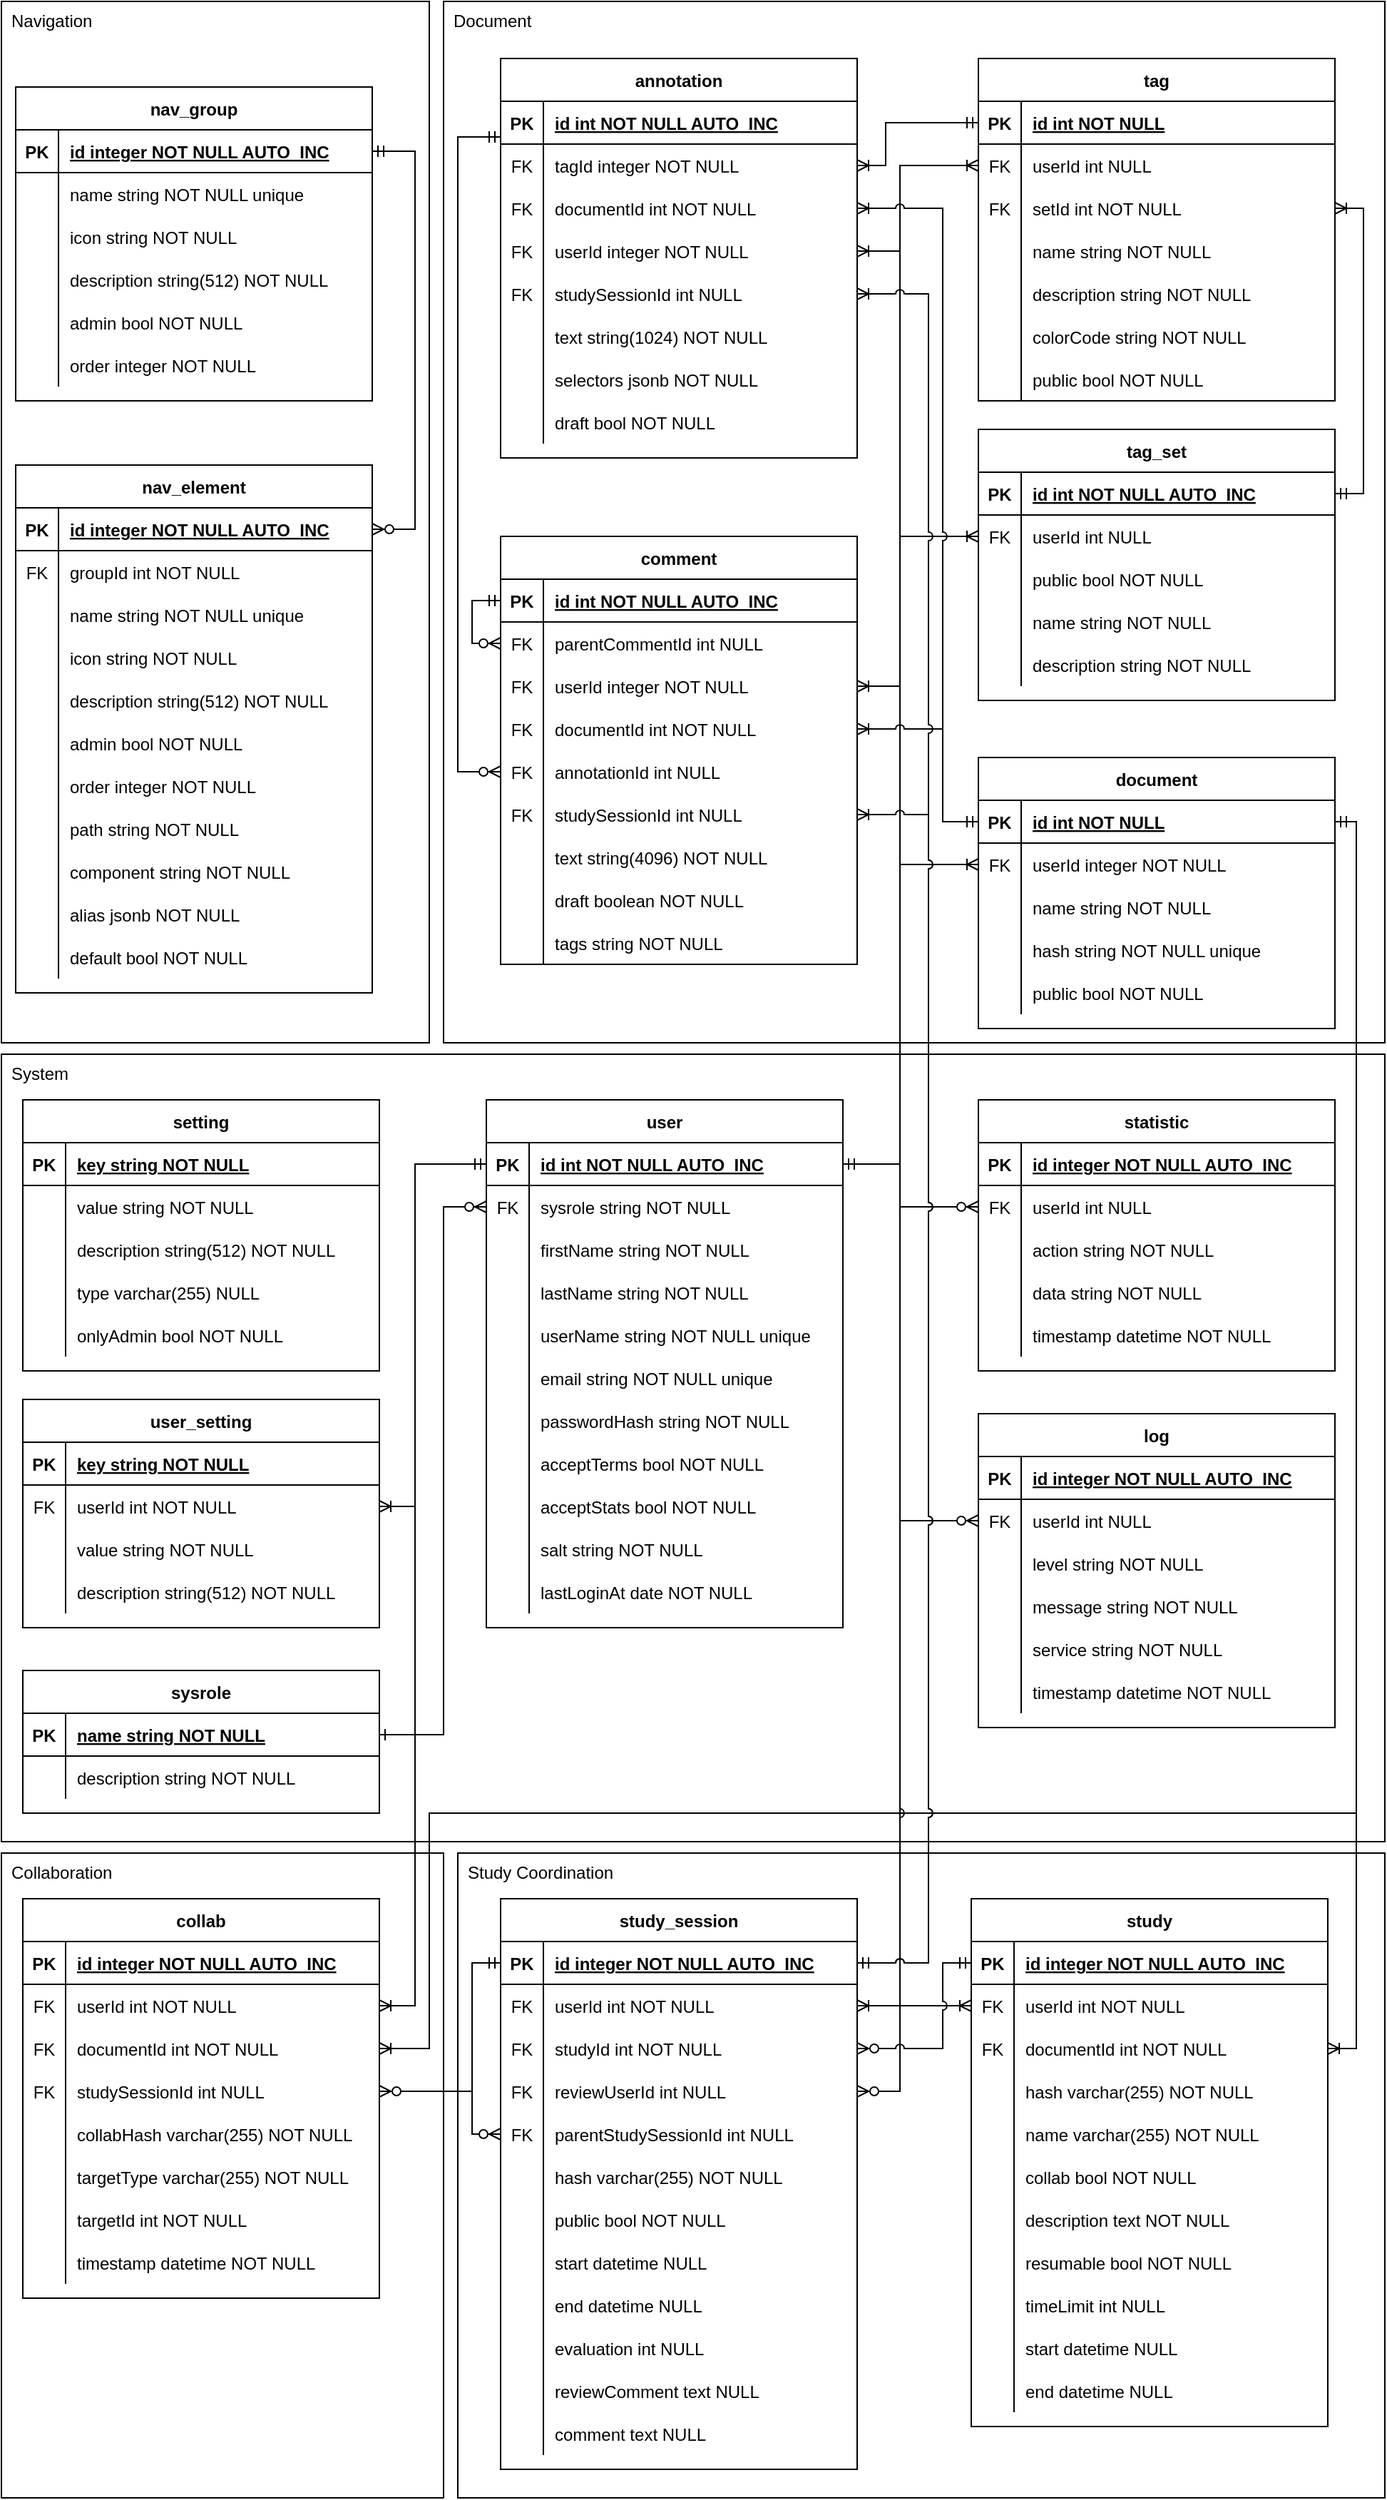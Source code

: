 <mxfile version="14.7.4" type="embed"><diagram id="R2lEEEUBdFMjLlhIrx00" name="Page-1"><mxGraphModel dx="1911" dy="1776" grid="1" gridSize="10" guides="1" tooltips="1" connect="1" arrows="1" fold="1" page="1" pageScale="1" pageWidth="850" pageHeight="1100" math="0" shadow="0" extFonts="Permanent Marker^https://fonts.googleapis.com/css?family=Permanent+Marker"><root><mxCell id="0"/><mxCell id="1" parent="0"/><mxCell id="121" value="Study Coordination" style="rounded=0;whiteSpace=wrap;html=1;verticalAlign=top;labelPosition=center;verticalLabelPosition=middle;align=left;spacingLeft=5;" vertex="1" parent="1"><mxGeometry x="40" y="318" width="650" height="452" as="geometry"/></mxCell><mxCell id="120" value="Collaboration" style="rounded=0;whiteSpace=wrap;html=1;verticalAlign=top;align=left;spacingLeft=5;" vertex="1" parent="1"><mxGeometry x="-280" y="318" width="310" height="452" as="geometry"/></mxCell><mxCell id="psWYbWrQ1xF2Eeyloaw3-387" value="Document" style="rounded=0;whiteSpace=wrap;html=1;verticalAlign=top;align=left;spacingLeft=5;" parent="1" vertex="1"><mxGeometry x="30" y="-980" width="660" height="730" as="geometry"/></mxCell><mxCell id="psWYbWrQ1xF2Eeyloaw3-383" value="System" style="rounded=0;whiteSpace=wrap;html=1;verticalAlign=top;align=left;spacingLeft=5;" parent="1" vertex="1"><mxGeometry x="-280" y="-242" width="970" height="552" as="geometry"/></mxCell><mxCell id="psWYbWrQ1xF2Eeyloaw3-382" value="Navigation" style="rounded=0;whiteSpace=wrap;html=1;verticalAlign=top;align=left;spacingLeft=5;" parent="1" vertex="1"><mxGeometry x="-280" y="-980" width="300" height="730" as="geometry"/></mxCell><mxCell id="C-vyLk0tnHw3VtMMgP7b-12" value="" style="edgeStyle=orthogonalEdgeStyle;endArrow=ERzeroToMany;startArrow=ERone;endFill=1;startFill=0;rounded=0;exitX=1;exitY=0.5;exitDx=0;exitDy=0;entryX=0;entryY=0.5;entryDx=0;entryDy=0;" parent="1" source="psWYbWrQ1xF2Eeyloaw3-95" target="C-vyLk0tnHw3VtMMgP7b-6" edge="1"><mxGeometry width="100" height="100" relative="1" as="geometry"><mxPoint x="400" y="208" as="sourcePoint"/><mxPoint x="460" y="233" as="targetPoint"/><Array as="points"><mxPoint x="30" y="235"/><mxPoint x="30" y="-135"/></Array></mxGeometry></mxCell><mxCell id="C-vyLk0tnHw3VtMMgP7b-2" value="user" style="shape=table;startSize=30;container=1;collapsible=1;childLayout=tableLayout;fixedRows=1;rowLines=0;fontStyle=1;align=center;resizeLast=1;" parent="1" vertex="1"><mxGeometry x="60" y="-210" width="250" height="370" as="geometry"/></mxCell><mxCell id="C-vyLk0tnHw3VtMMgP7b-3" value="" style="shape=partialRectangle;collapsible=0;dropTarget=0;pointerEvents=0;fillColor=none;points=[[0,0.5],[1,0.5]];portConstraint=eastwest;top=0;left=0;right=0;bottom=1;" parent="C-vyLk0tnHw3VtMMgP7b-2" vertex="1"><mxGeometry y="30" width="250" height="30" as="geometry"/></mxCell><mxCell id="C-vyLk0tnHw3VtMMgP7b-4" value="PK" style="shape=partialRectangle;overflow=hidden;connectable=0;fillColor=none;top=0;left=0;bottom=0;right=0;fontStyle=1;" parent="C-vyLk0tnHw3VtMMgP7b-3" vertex="1"><mxGeometry width="30" height="30" as="geometry"><mxRectangle width="30" height="30" as="alternateBounds"/></mxGeometry></mxCell><mxCell id="C-vyLk0tnHw3VtMMgP7b-5" value="id int NOT NULL AUTO_INC" style="shape=partialRectangle;overflow=hidden;connectable=0;fillColor=none;top=0;left=0;bottom=0;right=0;align=left;spacingLeft=6;fontStyle=5;" parent="C-vyLk0tnHw3VtMMgP7b-3" vertex="1"><mxGeometry x="30" width="220" height="30" as="geometry"><mxRectangle width="220" height="30" as="alternateBounds"/></mxGeometry></mxCell><mxCell id="C-vyLk0tnHw3VtMMgP7b-6" value="" style="shape=partialRectangle;collapsible=0;dropTarget=0;pointerEvents=0;fillColor=none;points=[[0,0.5],[1,0.5]];portConstraint=eastwest;top=0;left=0;right=0;bottom=0;" parent="C-vyLk0tnHw3VtMMgP7b-2" vertex="1"><mxGeometry y="60" width="250" height="30" as="geometry"/></mxCell><mxCell id="C-vyLk0tnHw3VtMMgP7b-7" value="FK" style="shape=partialRectangle;overflow=hidden;connectable=0;fillColor=none;top=0;left=0;bottom=0;right=0;" parent="C-vyLk0tnHw3VtMMgP7b-6" vertex="1"><mxGeometry width="30" height="30" as="geometry"><mxRectangle width="30" height="30" as="alternateBounds"/></mxGeometry></mxCell><mxCell id="C-vyLk0tnHw3VtMMgP7b-8" value="sysrole string NOT NULL" style="shape=partialRectangle;overflow=hidden;connectable=0;fillColor=none;top=0;left=0;bottom=0;right=0;align=left;spacingLeft=6;" parent="C-vyLk0tnHw3VtMMgP7b-6" vertex="1"><mxGeometry x="30" width="220" height="30" as="geometry"><mxRectangle width="220" height="30" as="alternateBounds"/></mxGeometry></mxCell><mxCell id="psWYbWrQ1xF2Eeyloaw3-107" value="" style="shape=partialRectangle;collapsible=0;dropTarget=0;pointerEvents=0;fillColor=none;points=[[0,0.5],[1,0.5]];portConstraint=eastwest;top=0;left=0;right=0;bottom=0;" parent="C-vyLk0tnHw3VtMMgP7b-2" vertex="1"><mxGeometry y="90" width="250" height="30" as="geometry"/></mxCell><mxCell id="psWYbWrQ1xF2Eeyloaw3-108" value="" style="shape=partialRectangle;overflow=hidden;connectable=0;fillColor=none;top=0;left=0;bottom=0;right=0;" parent="psWYbWrQ1xF2Eeyloaw3-107" vertex="1"><mxGeometry width="30" height="30" as="geometry"><mxRectangle width="30" height="30" as="alternateBounds"/></mxGeometry></mxCell><mxCell id="psWYbWrQ1xF2Eeyloaw3-109" value="firstName string NOT NULL" style="shape=partialRectangle;overflow=hidden;connectable=0;fillColor=none;top=0;left=0;bottom=0;right=0;align=left;spacingLeft=6;" parent="psWYbWrQ1xF2Eeyloaw3-107" vertex="1"><mxGeometry x="30" width="220" height="30" as="geometry"><mxRectangle width="220" height="30" as="alternateBounds"/></mxGeometry></mxCell><mxCell id="C-vyLk0tnHw3VtMMgP7b-9" value="" style="shape=partialRectangle;collapsible=0;dropTarget=0;pointerEvents=0;fillColor=none;points=[[0,0.5],[1,0.5]];portConstraint=eastwest;top=0;left=0;right=0;bottom=0;" parent="C-vyLk0tnHw3VtMMgP7b-2" vertex="1"><mxGeometry y="120" width="250" height="30" as="geometry"/></mxCell><mxCell id="C-vyLk0tnHw3VtMMgP7b-10" value="" style="shape=partialRectangle;overflow=hidden;connectable=0;fillColor=none;top=0;left=0;bottom=0;right=0;" parent="C-vyLk0tnHw3VtMMgP7b-9" vertex="1"><mxGeometry width="30" height="30" as="geometry"><mxRectangle width="30" height="30" as="alternateBounds"/></mxGeometry></mxCell><mxCell id="C-vyLk0tnHw3VtMMgP7b-11" value="lastName string NOT NULL" style="shape=partialRectangle;overflow=hidden;connectable=0;fillColor=none;top=0;left=0;bottom=0;right=0;align=left;spacingLeft=6;" parent="C-vyLk0tnHw3VtMMgP7b-9" vertex="1"><mxGeometry x="30" width="220" height="30" as="geometry"><mxRectangle width="220" height="30" as="alternateBounds"/></mxGeometry></mxCell><mxCell id="psWYbWrQ1xF2Eeyloaw3-110" value="" style="shape=partialRectangle;collapsible=0;dropTarget=0;pointerEvents=0;fillColor=none;points=[[0,0.5],[1,0.5]];portConstraint=eastwest;top=0;left=0;right=0;bottom=0;" parent="C-vyLk0tnHw3VtMMgP7b-2" vertex="1"><mxGeometry y="150" width="250" height="30" as="geometry"/></mxCell><mxCell id="psWYbWrQ1xF2Eeyloaw3-111" value="" style="shape=partialRectangle;overflow=hidden;connectable=0;fillColor=none;top=0;left=0;bottom=0;right=0;" parent="psWYbWrQ1xF2Eeyloaw3-110" vertex="1"><mxGeometry width="30" height="30" as="geometry"><mxRectangle width="30" height="30" as="alternateBounds"/></mxGeometry></mxCell><mxCell id="psWYbWrQ1xF2Eeyloaw3-112" value="userName string NOT NULL unique" style="shape=partialRectangle;overflow=hidden;connectable=0;fillColor=none;top=0;left=0;bottom=0;right=0;align=left;spacingLeft=6;" parent="psWYbWrQ1xF2Eeyloaw3-110" vertex="1"><mxGeometry x="30" width="220" height="30" as="geometry"><mxRectangle width="220" height="30" as="alternateBounds"/></mxGeometry></mxCell><mxCell id="psWYbWrQ1xF2Eeyloaw3-113" value="" style="shape=partialRectangle;collapsible=0;dropTarget=0;pointerEvents=0;fillColor=none;points=[[0,0.5],[1,0.5]];portConstraint=eastwest;top=0;left=0;right=0;bottom=0;" parent="C-vyLk0tnHw3VtMMgP7b-2" vertex="1"><mxGeometry y="180" width="250" height="30" as="geometry"/></mxCell><mxCell id="psWYbWrQ1xF2Eeyloaw3-114" value="" style="shape=partialRectangle;overflow=hidden;connectable=0;fillColor=none;top=0;left=0;bottom=0;right=0;" parent="psWYbWrQ1xF2Eeyloaw3-113" vertex="1"><mxGeometry width="30" height="30" as="geometry"><mxRectangle width="30" height="30" as="alternateBounds"/></mxGeometry></mxCell><mxCell id="psWYbWrQ1xF2Eeyloaw3-115" value="email string NOT NULL unique" style="shape=partialRectangle;overflow=hidden;connectable=0;fillColor=none;top=0;left=0;bottom=0;right=0;align=left;spacingLeft=6;" parent="psWYbWrQ1xF2Eeyloaw3-113" vertex="1"><mxGeometry x="30" width="220" height="30" as="geometry"><mxRectangle width="220" height="30" as="alternateBounds"/></mxGeometry></mxCell><mxCell id="psWYbWrQ1xF2Eeyloaw3-191" value="" style="shape=partialRectangle;collapsible=0;dropTarget=0;pointerEvents=0;fillColor=none;points=[[0,0.5],[1,0.5]];portConstraint=eastwest;top=0;left=0;right=0;bottom=0;" parent="C-vyLk0tnHw3VtMMgP7b-2" vertex="1"><mxGeometry y="210" width="250" height="30" as="geometry"/></mxCell><mxCell id="psWYbWrQ1xF2Eeyloaw3-192" value="" style="shape=partialRectangle;overflow=hidden;connectable=0;fillColor=none;top=0;left=0;bottom=0;right=0;" parent="psWYbWrQ1xF2Eeyloaw3-191" vertex="1"><mxGeometry width="30" height="30" as="geometry"><mxRectangle width="30" height="30" as="alternateBounds"/></mxGeometry></mxCell><mxCell id="psWYbWrQ1xF2Eeyloaw3-193" value="passwordHash string NOT NULL" style="shape=partialRectangle;overflow=hidden;connectable=0;fillColor=none;top=0;left=0;bottom=0;right=0;align=left;spacingLeft=6;" parent="psWYbWrQ1xF2Eeyloaw3-191" vertex="1"><mxGeometry x="30" width="220" height="30" as="geometry"><mxRectangle width="220" height="30" as="alternateBounds"/></mxGeometry></mxCell><mxCell id="psWYbWrQ1xF2Eeyloaw3-116" value="" style="shape=partialRectangle;collapsible=0;dropTarget=0;pointerEvents=0;fillColor=none;points=[[0,0.5],[1,0.5]];portConstraint=eastwest;top=0;left=0;right=0;bottom=0;" parent="C-vyLk0tnHw3VtMMgP7b-2" vertex="1"><mxGeometry y="240" width="250" height="30" as="geometry"/></mxCell><mxCell id="psWYbWrQ1xF2Eeyloaw3-117" value="" style="shape=partialRectangle;overflow=hidden;connectable=0;fillColor=none;top=0;left=0;bottom=0;right=0;" parent="psWYbWrQ1xF2Eeyloaw3-116" vertex="1"><mxGeometry width="30" height="30" as="geometry"><mxRectangle width="30" height="30" as="alternateBounds"/></mxGeometry></mxCell><mxCell id="psWYbWrQ1xF2Eeyloaw3-118" value="acceptTerms bool NOT NULL" style="shape=partialRectangle;overflow=hidden;connectable=0;fillColor=none;top=0;left=0;bottom=0;right=0;align=left;spacingLeft=6;" parent="psWYbWrQ1xF2Eeyloaw3-116" vertex="1"><mxGeometry x="30" width="220" height="30" as="geometry"><mxRectangle width="220" height="30" as="alternateBounds"/></mxGeometry></mxCell><mxCell id="psWYbWrQ1xF2Eeyloaw3-119" value="" style="shape=partialRectangle;collapsible=0;dropTarget=0;pointerEvents=0;fillColor=none;points=[[0,0.5],[1,0.5]];portConstraint=eastwest;top=0;left=0;right=0;bottom=0;" parent="C-vyLk0tnHw3VtMMgP7b-2" vertex="1"><mxGeometry y="270" width="250" height="30" as="geometry"/></mxCell><mxCell id="psWYbWrQ1xF2Eeyloaw3-120" value="" style="shape=partialRectangle;overflow=hidden;connectable=0;fillColor=none;top=0;left=0;bottom=0;right=0;" parent="psWYbWrQ1xF2Eeyloaw3-119" vertex="1"><mxGeometry width="30" height="30" as="geometry"><mxRectangle width="30" height="30" as="alternateBounds"/></mxGeometry></mxCell><mxCell id="psWYbWrQ1xF2Eeyloaw3-121" value="acceptStats bool NOT NULL" style="shape=partialRectangle;overflow=hidden;connectable=0;fillColor=none;top=0;left=0;bottom=0;right=0;align=left;spacingLeft=6;" parent="psWYbWrQ1xF2Eeyloaw3-119" vertex="1"><mxGeometry x="30" width="220" height="30" as="geometry"><mxRectangle width="220" height="30" as="alternateBounds"/></mxGeometry></mxCell><mxCell id="psWYbWrQ1xF2Eeyloaw3-122" value="" style="shape=partialRectangle;collapsible=0;dropTarget=0;pointerEvents=0;fillColor=none;points=[[0,0.5],[1,0.5]];portConstraint=eastwest;top=0;left=0;right=0;bottom=0;" parent="C-vyLk0tnHw3VtMMgP7b-2" vertex="1"><mxGeometry y="300" width="250" height="30" as="geometry"/></mxCell><mxCell id="psWYbWrQ1xF2Eeyloaw3-123" value="" style="shape=partialRectangle;overflow=hidden;connectable=0;fillColor=none;top=0;left=0;bottom=0;right=0;" parent="psWYbWrQ1xF2Eeyloaw3-122" vertex="1"><mxGeometry width="30" height="30" as="geometry"><mxRectangle width="30" height="30" as="alternateBounds"/></mxGeometry></mxCell><mxCell id="psWYbWrQ1xF2Eeyloaw3-124" value="salt string NOT NULL" style="shape=partialRectangle;overflow=hidden;connectable=0;fillColor=none;top=0;left=0;bottom=0;right=0;align=left;spacingLeft=6;" parent="psWYbWrQ1xF2Eeyloaw3-122" vertex="1"><mxGeometry x="30" width="220" height="30" as="geometry"><mxRectangle width="220" height="30" as="alternateBounds"/></mxGeometry></mxCell><mxCell id="psWYbWrQ1xF2Eeyloaw3-128" value="" style="shape=partialRectangle;collapsible=0;dropTarget=0;pointerEvents=0;fillColor=none;points=[[0,0.5],[1,0.5]];portConstraint=eastwest;top=0;left=0;right=0;bottom=0;" parent="C-vyLk0tnHw3VtMMgP7b-2" vertex="1"><mxGeometry y="330" width="250" height="30" as="geometry"/></mxCell><mxCell id="psWYbWrQ1xF2Eeyloaw3-129" value="" style="shape=partialRectangle;overflow=hidden;connectable=0;fillColor=none;top=0;left=0;bottom=0;right=0;" parent="psWYbWrQ1xF2Eeyloaw3-128" vertex="1"><mxGeometry width="30" height="30" as="geometry"><mxRectangle width="30" height="30" as="alternateBounds"/></mxGeometry></mxCell><mxCell id="psWYbWrQ1xF2Eeyloaw3-130" value="lastLoginAt date NOT NULL" style="shape=partialRectangle;overflow=hidden;connectable=0;fillColor=none;top=0;left=0;bottom=0;right=0;align=left;spacingLeft=6;" parent="psWYbWrQ1xF2Eeyloaw3-128" vertex="1"><mxGeometry x="30" width="220" height="30" as="geometry"><mxRectangle width="220" height="30" as="alternateBounds"/></mxGeometry></mxCell><mxCell id="C-vyLk0tnHw3VtMMgP7b-13" value="tag" style="shape=table;startSize=30;container=1;collapsible=1;childLayout=tableLayout;fixedRows=1;rowLines=0;fontStyle=1;align=center;resizeLast=1;" parent="1" vertex="1"><mxGeometry x="405" y="-940" width="250" height="240" as="geometry"/></mxCell><mxCell id="C-vyLk0tnHw3VtMMgP7b-14" value="" style="shape=partialRectangle;collapsible=0;dropTarget=0;pointerEvents=0;fillColor=none;points=[[0,0.5],[1,0.5]];portConstraint=eastwest;top=0;left=0;right=0;bottom=1;" parent="C-vyLk0tnHw3VtMMgP7b-13" vertex="1"><mxGeometry y="30" width="250" height="30" as="geometry"/></mxCell><mxCell id="C-vyLk0tnHw3VtMMgP7b-15" value="PK" style="shape=partialRectangle;overflow=hidden;connectable=0;fillColor=none;top=0;left=0;bottom=0;right=0;fontStyle=1;" parent="C-vyLk0tnHw3VtMMgP7b-14" vertex="1"><mxGeometry width="30" height="30" as="geometry"><mxRectangle width="30" height="30" as="alternateBounds"/></mxGeometry></mxCell><mxCell id="C-vyLk0tnHw3VtMMgP7b-16" value="id int NOT NULL " style="shape=partialRectangle;overflow=hidden;connectable=0;fillColor=none;top=0;left=0;bottom=0;right=0;align=left;spacingLeft=6;fontStyle=5;" parent="C-vyLk0tnHw3VtMMgP7b-14" vertex="1"><mxGeometry x="30" width="220" height="30" as="geometry"><mxRectangle width="220" height="30" as="alternateBounds"/></mxGeometry></mxCell><mxCell id="psWYbWrQ1xF2Eeyloaw3-175" value="" style="shape=partialRectangle;collapsible=0;dropTarget=0;pointerEvents=0;fillColor=none;points=[[0,0.5],[1,0.5]];portConstraint=eastwest;top=0;left=0;right=0;bottom=0;" parent="C-vyLk0tnHw3VtMMgP7b-13" vertex="1"><mxGeometry y="60" width="250" height="30" as="geometry"/></mxCell><mxCell id="psWYbWrQ1xF2Eeyloaw3-176" value="FK" style="shape=partialRectangle;overflow=hidden;connectable=0;fillColor=none;top=0;left=0;bottom=0;right=0;" parent="psWYbWrQ1xF2Eeyloaw3-175" vertex="1"><mxGeometry width="30" height="30" as="geometry"><mxRectangle width="30" height="30" as="alternateBounds"/></mxGeometry></mxCell><mxCell id="psWYbWrQ1xF2Eeyloaw3-177" value="userId int NULL" style="shape=partialRectangle;overflow=hidden;connectable=0;fillColor=none;top=0;left=0;bottom=0;right=0;align=left;spacingLeft=6;" parent="psWYbWrQ1xF2Eeyloaw3-175" vertex="1"><mxGeometry x="30" width="220" height="30" as="geometry"><mxRectangle width="220" height="30" as="alternateBounds"/></mxGeometry></mxCell><mxCell id="C-vyLk0tnHw3VtMMgP7b-20" value="" style="shape=partialRectangle;collapsible=0;dropTarget=0;pointerEvents=0;fillColor=none;points=[[0,0.5],[1,0.5]];portConstraint=eastwest;top=0;left=0;right=0;bottom=0;" parent="C-vyLk0tnHw3VtMMgP7b-13" vertex="1"><mxGeometry y="90" width="250" height="30" as="geometry"/></mxCell><mxCell id="C-vyLk0tnHw3VtMMgP7b-21" value="FK" style="shape=partialRectangle;overflow=hidden;connectable=0;fillColor=none;top=0;left=0;bottom=0;right=0;" parent="C-vyLk0tnHw3VtMMgP7b-20" vertex="1"><mxGeometry width="30" height="30" as="geometry"><mxRectangle width="30" height="30" as="alternateBounds"/></mxGeometry></mxCell><mxCell id="C-vyLk0tnHw3VtMMgP7b-22" value="setId int NOT NULL" style="shape=partialRectangle;overflow=hidden;connectable=0;fillColor=none;top=0;left=0;bottom=0;right=0;align=left;spacingLeft=6;" parent="C-vyLk0tnHw3VtMMgP7b-20" vertex="1"><mxGeometry x="30" width="220" height="30" as="geometry"><mxRectangle width="220" height="30" as="alternateBounds"/></mxGeometry></mxCell><mxCell id="C-vyLk0tnHw3VtMMgP7b-17" value="" style="shape=partialRectangle;collapsible=0;dropTarget=0;pointerEvents=0;fillColor=none;points=[[0,0.5],[1,0.5]];portConstraint=eastwest;top=0;left=0;right=0;bottom=0;" parent="C-vyLk0tnHw3VtMMgP7b-13" vertex="1"><mxGeometry y="120" width="250" height="30" as="geometry"/></mxCell><mxCell id="C-vyLk0tnHw3VtMMgP7b-18" value="" style="shape=partialRectangle;overflow=hidden;connectable=0;fillColor=none;top=0;left=0;bottom=0;right=0;" parent="C-vyLk0tnHw3VtMMgP7b-17" vertex="1"><mxGeometry width="30" height="30" as="geometry"><mxRectangle width="30" height="30" as="alternateBounds"/></mxGeometry></mxCell><mxCell id="C-vyLk0tnHw3VtMMgP7b-19" value="name string NOT NULL" style="shape=partialRectangle;overflow=hidden;connectable=0;fillColor=none;top=0;left=0;bottom=0;right=0;align=left;spacingLeft=6;" parent="C-vyLk0tnHw3VtMMgP7b-17" vertex="1"><mxGeometry x="30" width="220" height="30" as="geometry"><mxRectangle width="220" height="30" as="alternateBounds"/></mxGeometry></mxCell><mxCell id="psWYbWrQ1xF2Eeyloaw3-185" value="" style="shape=partialRectangle;collapsible=0;dropTarget=0;pointerEvents=0;fillColor=none;points=[[0,0.5],[1,0.5]];portConstraint=eastwest;top=0;left=0;right=0;bottom=0;" parent="C-vyLk0tnHw3VtMMgP7b-13" vertex="1"><mxGeometry y="150" width="250" height="30" as="geometry"/></mxCell><mxCell id="psWYbWrQ1xF2Eeyloaw3-186" value="" style="shape=partialRectangle;overflow=hidden;connectable=0;fillColor=none;top=0;left=0;bottom=0;right=0;" parent="psWYbWrQ1xF2Eeyloaw3-185" vertex="1"><mxGeometry width="30" height="30" as="geometry"><mxRectangle width="30" height="30" as="alternateBounds"/></mxGeometry></mxCell><mxCell id="psWYbWrQ1xF2Eeyloaw3-187" value="description string NOT NULL" style="shape=partialRectangle;overflow=hidden;connectable=0;fillColor=none;top=0;left=0;bottom=0;right=0;align=left;spacingLeft=6;" parent="psWYbWrQ1xF2Eeyloaw3-185" vertex="1"><mxGeometry x="30" width="220" height="30" as="geometry"><mxRectangle width="220" height="30" as="alternateBounds"/></mxGeometry></mxCell><mxCell id="psWYbWrQ1xF2Eeyloaw3-188" value="" style="shape=partialRectangle;collapsible=0;dropTarget=0;pointerEvents=0;fillColor=none;points=[[0,0.5],[1,0.5]];portConstraint=eastwest;top=0;left=0;right=0;bottom=0;" parent="C-vyLk0tnHw3VtMMgP7b-13" vertex="1"><mxGeometry y="180" width="250" height="30" as="geometry"/></mxCell><mxCell id="psWYbWrQ1xF2Eeyloaw3-189" value="" style="shape=partialRectangle;overflow=hidden;connectable=0;fillColor=none;top=0;left=0;bottom=0;right=0;" parent="psWYbWrQ1xF2Eeyloaw3-188" vertex="1"><mxGeometry width="30" height="30" as="geometry"><mxRectangle width="30" height="30" as="alternateBounds"/></mxGeometry></mxCell><mxCell id="psWYbWrQ1xF2Eeyloaw3-190" value="colorCode string NOT NULL" style="shape=partialRectangle;overflow=hidden;connectable=0;fillColor=none;top=0;left=0;bottom=0;right=0;align=left;spacingLeft=6;" parent="psWYbWrQ1xF2Eeyloaw3-188" vertex="1"><mxGeometry x="30" width="220" height="30" as="geometry"><mxRectangle width="220" height="30" as="alternateBounds"/></mxGeometry></mxCell><mxCell id="psWYbWrQ1xF2Eeyloaw3-182" value="" style="shape=partialRectangle;collapsible=0;dropTarget=0;pointerEvents=0;fillColor=none;points=[[0,0.5],[1,0.5]];portConstraint=eastwest;top=0;left=0;right=0;bottom=0;" parent="C-vyLk0tnHw3VtMMgP7b-13" vertex="1"><mxGeometry y="210" width="250" height="30" as="geometry"/></mxCell><mxCell id="psWYbWrQ1xF2Eeyloaw3-183" value="" style="shape=partialRectangle;overflow=hidden;connectable=0;fillColor=none;top=0;left=0;bottom=0;right=0;" parent="psWYbWrQ1xF2Eeyloaw3-182" vertex="1"><mxGeometry width="30" height="30" as="geometry"><mxRectangle width="30" height="30" as="alternateBounds"/></mxGeometry></mxCell><mxCell id="psWYbWrQ1xF2Eeyloaw3-184" value="public bool NOT NULL" style="shape=partialRectangle;overflow=hidden;connectable=0;fillColor=none;top=0;left=0;bottom=0;right=0;align=left;spacingLeft=6;" parent="psWYbWrQ1xF2Eeyloaw3-182" vertex="1"><mxGeometry x="30" width="220" height="30" as="geometry"><mxRectangle width="220" height="30" as="alternateBounds"/></mxGeometry></mxCell><mxCell id="psWYbWrQ1xF2Eeyloaw3-64" value="document" style="shape=table;startSize=30;container=1;collapsible=1;childLayout=tableLayout;fixedRows=1;rowLines=0;fontStyle=1;align=center;resizeLast=1;" parent="1" vertex="1"><mxGeometry x="405" y="-450" width="250" height="190" as="geometry"/></mxCell><mxCell id="psWYbWrQ1xF2Eeyloaw3-65" value="" style="shape=partialRectangle;collapsible=0;dropTarget=0;pointerEvents=0;fillColor=none;points=[[0,0.5],[1,0.5]];portConstraint=eastwest;top=0;left=0;right=0;bottom=1;" parent="psWYbWrQ1xF2Eeyloaw3-64" vertex="1"><mxGeometry y="30" width="250" height="30" as="geometry"/></mxCell><mxCell id="psWYbWrQ1xF2Eeyloaw3-66" value="PK" style="shape=partialRectangle;overflow=hidden;connectable=0;fillColor=none;top=0;left=0;bottom=0;right=0;fontStyle=1;" parent="psWYbWrQ1xF2Eeyloaw3-65" vertex="1"><mxGeometry width="30" height="30" as="geometry"><mxRectangle width="30" height="30" as="alternateBounds"/></mxGeometry></mxCell><mxCell id="psWYbWrQ1xF2Eeyloaw3-67" value="id int NOT NULL " style="shape=partialRectangle;overflow=hidden;connectable=0;fillColor=none;top=0;left=0;bottom=0;right=0;align=left;spacingLeft=6;fontStyle=5;" parent="psWYbWrQ1xF2Eeyloaw3-65" vertex="1"><mxGeometry x="30" width="220" height="30" as="geometry"><mxRectangle width="220" height="30" as="alternateBounds"/></mxGeometry></mxCell><mxCell id="psWYbWrQ1xF2Eeyloaw3-34" value="" style="shape=partialRectangle;collapsible=0;dropTarget=0;pointerEvents=0;fillColor=none;points=[[0,0.5],[1,0.5]];portConstraint=eastwest;top=0;left=0;right=0;bottom=0;" parent="psWYbWrQ1xF2Eeyloaw3-64" vertex="1"><mxGeometry y="60" width="250" height="30" as="geometry"/></mxCell><mxCell id="psWYbWrQ1xF2Eeyloaw3-35" value="FK" style="shape=partialRectangle;overflow=hidden;connectable=0;fillColor=none;top=0;left=0;bottom=0;right=0;" parent="psWYbWrQ1xF2Eeyloaw3-34" vertex="1"><mxGeometry width="30" height="30" as="geometry"><mxRectangle width="30" height="30" as="alternateBounds"/></mxGeometry></mxCell><mxCell id="psWYbWrQ1xF2Eeyloaw3-36" value="userId integer NOT NULL" style="shape=partialRectangle;overflow=hidden;connectable=0;fillColor=none;top=0;left=0;bottom=0;right=0;align=left;spacingLeft=6;" parent="psWYbWrQ1xF2Eeyloaw3-34" vertex="1"><mxGeometry x="30" width="220" height="30" as="geometry"><mxRectangle width="220" height="30" as="alternateBounds"/></mxGeometry></mxCell><mxCell id="psWYbWrQ1xF2Eeyloaw3-68" value="" style="shape=partialRectangle;collapsible=0;dropTarget=0;pointerEvents=0;fillColor=none;points=[[0,0.5],[1,0.5]];portConstraint=eastwest;top=0;left=0;right=0;bottom=0;" parent="psWYbWrQ1xF2Eeyloaw3-64" vertex="1"><mxGeometry y="90" width="250" height="30" as="geometry"/></mxCell><mxCell id="psWYbWrQ1xF2Eeyloaw3-69" value="" style="shape=partialRectangle;overflow=hidden;connectable=0;fillColor=none;top=0;left=0;bottom=0;right=0;" parent="psWYbWrQ1xF2Eeyloaw3-68" vertex="1"><mxGeometry width="30" height="30" as="geometry"><mxRectangle width="30" height="30" as="alternateBounds"/></mxGeometry></mxCell><mxCell id="psWYbWrQ1xF2Eeyloaw3-70" value="name string NOT NULL" style="shape=partialRectangle;overflow=hidden;connectable=0;fillColor=none;top=0;left=0;bottom=0;right=0;align=left;spacingLeft=6;" parent="psWYbWrQ1xF2Eeyloaw3-68" vertex="1"><mxGeometry x="30" width="220" height="30" as="geometry"><mxRectangle width="220" height="30" as="alternateBounds"/></mxGeometry></mxCell><mxCell id="psWYbWrQ1xF2Eeyloaw3-140" value="" style="shape=partialRectangle;collapsible=0;dropTarget=0;pointerEvents=0;fillColor=none;points=[[0,0.5],[1,0.5]];portConstraint=eastwest;top=0;left=0;right=0;bottom=0;" parent="psWYbWrQ1xF2Eeyloaw3-64" vertex="1"><mxGeometry y="120" width="250" height="30" as="geometry"/></mxCell><mxCell id="psWYbWrQ1xF2Eeyloaw3-141" value="" style="shape=partialRectangle;overflow=hidden;connectable=0;fillColor=none;top=0;left=0;bottom=0;right=0;" parent="psWYbWrQ1xF2Eeyloaw3-140" vertex="1"><mxGeometry width="30" height="30" as="geometry"><mxRectangle width="30" height="30" as="alternateBounds"/></mxGeometry></mxCell><mxCell id="psWYbWrQ1xF2Eeyloaw3-142" value="hash string NOT NULL unique" style="shape=partialRectangle;overflow=hidden;connectable=0;fillColor=none;top=0;left=0;bottom=0;right=0;align=left;spacingLeft=6;" parent="psWYbWrQ1xF2Eeyloaw3-140" vertex="1"><mxGeometry x="30" width="220" height="30" as="geometry"><mxRectangle width="220" height="30" as="alternateBounds"/></mxGeometry></mxCell><mxCell id="34" value="" style="shape=partialRectangle;collapsible=0;dropTarget=0;pointerEvents=0;fillColor=none;points=[[0,0.5],[1,0.5]];portConstraint=eastwest;top=0;left=0;right=0;bottom=0;" vertex="1" parent="psWYbWrQ1xF2Eeyloaw3-64"><mxGeometry y="150" width="250" height="30" as="geometry"/></mxCell><mxCell id="35" value="" style="shape=partialRectangle;overflow=hidden;connectable=0;fillColor=none;top=0;left=0;bottom=0;right=0;" vertex="1" parent="34"><mxGeometry width="30" height="30" as="geometry"><mxRectangle width="30" height="30" as="alternateBounds"/></mxGeometry></mxCell><mxCell id="36" value="public bool NOT NULL" style="shape=partialRectangle;overflow=hidden;connectable=0;fillColor=none;top=0;left=0;bottom=0;right=0;align=left;spacingLeft=6;" vertex="1" parent="34"><mxGeometry x="30" width="220" height="30" as="geometry"><mxRectangle width="220" height="30" as="alternateBounds"/></mxGeometry></mxCell><mxCell id="C-vyLk0tnHw3VtMMgP7b-23" value="annotation" style="shape=table;startSize=30;container=1;collapsible=1;childLayout=tableLayout;fixedRows=1;rowLines=0;fontStyle=1;align=center;resizeLast=1;" parent="1" vertex="1"><mxGeometry x="70" y="-940" width="250" height="280" as="geometry"><mxRectangle x="120" y="120" width="100" height="30" as="alternateBounds"/></mxGeometry></mxCell><mxCell id="C-vyLk0tnHw3VtMMgP7b-24" value="" style="shape=partialRectangle;collapsible=0;dropTarget=0;pointerEvents=0;fillColor=none;points=[[0,0.5],[1,0.5]];portConstraint=eastwest;top=0;left=0;right=0;bottom=1;" parent="C-vyLk0tnHw3VtMMgP7b-23" vertex="1"><mxGeometry y="30" width="250" height="30" as="geometry"/></mxCell><mxCell id="C-vyLk0tnHw3VtMMgP7b-25" value="PK" style="shape=partialRectangle;overflow=hidden;connectable=0;fillColor=none;top=0;left=0;bottom=0;right=0;fontStyle=1;" parent="C-vyLk0tnHw3VtMMgP7b-24" vertex="1"><mxGeometry width="30" height="30" as="geometry"><mxRectangle width="30" height="30" as="alternateBounds"/></mxGeometry></mxCell><mxCell id="C-vyLk0tnHw3VtMMgP7b-26" value="id int NOT NULL AUTO_INC " style="shape=partialRectangle;overflow=hidden;connectable=0;fillColor=none;top=0;left=0;bottom=0;right=0;align=left;spacingLeft=6;fontStyle=5;" parent="C-vyLk0tnHw3VtMMgP7b-24" vertex="1"><mxGeometry x="30" width="220" height="30" as="geometry"><mxRectangle width="220" height="30" as="alternateBounds"/></mxGeometry></mxCell><mxCell id="psWYbWrQ1xF2Eeyloaw3-41" value="" style="shape=partialRectangle;collapsible=0;dropTarget=0;pointerEvents=0;fillColor=none;points=[[0,0.5],[1,0.5]];portConstraint=eastwest;top=0;left=0;right=0;bottom=0;" parent="C-vyLk0tnHw3VtMMgP7b-23" vertex="1"><mxGeometry y="60" width="250" height="30" as="geometry"/></mxCell><mxCell id="psWYbWrQ1xF2Eeyloaw3-42" value="FK" style="shape=partialRectangle;overflow=hidden;connectable=0;fillColor=none;top=0;left=0;bottom=0;right=0;" parent="psWYbWrQ1xF2Eeyloaw3-41" vertex="1"><mxGeometry width="30" height="30" as="geometry"><mxRectangle width="30" height="30" as="alternateBounds"/></mxGeometry></mxCell><mxCell id="psWYbWrQ1xF2Eeyloaw3-43" value="tagId integer NOT NULL" style="shape=partialRectangle;overflow=hidden;connectable=0;fillColor=none;top=0;left=0;bottom=0;right=0;align=left;spacingLeft=6;" parent="psWYbWrQ1xF2Eeyloaw3-41" vertex="1"><mxGeometry x="30" width="220" height="30" as="geometry"><mxRectangle width="220" height="30" as="alternateBounds"/></mxGeometry></mxCell><mxCell id="psWYbWrQ1xF2Eeyloaw3-61" value="" style="shape=partialRectangle;collapsible=0;dropTarget=0;pointerEvents=0;fillColor=none;points=[[0,0.5],[1,0.5]];portConstraint=eastwest;top=0;left=0;right=0;bottom=0;" parent="C-vyLk0tnHw3VtMMgP7b-23" vertex="1"><mxGeometry y="90" width="250" height="30" as="geometry"/></mxCell><mxCell id="psWYbWrQ1xF2Eeyloaw3-62" value="FK" style="shape=partialRectangle;overflow=hidden;connectable=0;fillColor=none;top=0;left=0;bottom=0;right=0;" parent="psWYbWrQ1xF2Eeyloaw3-61" vertex="1"><mxGeometry width="30" height="30" as="geometry"><mxRectangle width="30" height="30" as="alternateBounds"/></mxGeometry></mxCell><mxCell id="psWYbWrQ1xF2Eeyloaw3-63" value="documentId int NOT NULL" style="shape=partialRectangle;overflow=hidden;connectable=0;fillColor=none;top=0;left=0;bottom=0;right=0;align=left;spacingLeft=6;" parent="psWYbWrQ1xF2Eeyloaw3-61" vertex="1"><mxGeometry x="30" width="220" height="30" as="geometry"><mxRectangle width="220" height="30" as="alternateBounds"/></mxGeometry></mxCell><mxCell id="psWYbWrQ1xF2Eeyloaw3-378" value="" style="shape=partialRectangle;collapsible=0;dropTarget=0;pointerEvents=0;fillColor=none;points=[[0,0.5],[1,0.5]];portConstraint=eastwest;top=0;left=0;right=0;bottom=0;" parent="C-vyLk0tnHw3VtMMgP7b-23" vertex="1"><mxGeometry y="120" width="250" height="30" as="geometry"/></mxCell><mxCell id="psWYbWrQ1xF2Eeyloaw3-379" value="FK" style="shape=partialRectangle;overflow=hidden;connectable=0;fillColor=none;top=0;left=0;bottom=0;right=0;" parent="psWYbWrQ1xF2Eeyloaw3-378" vertex="1"><mxGeometry width="30" height="30" as="geometry"><mxRectangle width="30" height="30" as="alternateBounds"/></mxGeometry></mxCell><mxCell id="psWYbWrQ1xF2Eeyloaw3-380" value="userId integer NOT NULL" style="shape=partialRectangle;overflow=hidden;connectable=0;fillColor=none;top=0;left=0;bottom=0;right=0;align=left;spacingLeft=6;" parent="psWYbWrQ1xF2Eeyloaw3-378" vertex="1"><mxGeometry x="30" width="220" height="30" as="geometry"><mxRectangle width="220" height="30" as="alternateBounds"/></mxGeometry></mxCell><mxCell id="2" value="" style="shape=partialRectangle;collapsible=0;dropTarget=0;pointerEvents=0;fillColor=none;points=[[0,0.5],[1,0.5]];portConstraint=eastwest;top=0;left=0;right=0;bottom=0;" vertex="1" parent="C-vyLk0tnHw3VtMMgP7b-23"><mxGeometry y="150" width="250" height="30" as="geometry"/></mxCell><mxCell id="3" value="FK" style="shape=partialRectangle;overflow=hidden;connectable=0;fillColor=none;top=0;left=0;bottom=0;right=0;" vertex="1" parent="2"><mxGeometry width="30" height="30" as="geometry"><mxRectangle width="30" height="30" as="alternateBounds"/></mxGeometry></mxCell><mxCell id="4" value="studySessionId int NULL" style="shape=partialRectangle;overflow=hidden;connectable=0;fillColor=none;top=0;left=0;bottom=0;right=0;align=left;spacingLeft=6;" vertex="1" parent="2"><mxGeometry x="30" width="220" height="30" as="geometry"><mxRectangle width="220" height="30" as="alternateBounds"/></mxGeometry></mxCell><mxCell id="psWYbWrQ1xF2Eeyloaw3-38" value="" style="shape=partialRectangle;collapsible=0;dropTarget=0;pointerEvents=0;fillColor=none;points=[[0,0.5],[1,0.5]];portConstraint=eastwest;top=0;left=0;right=0;bottom=0;" parent="C-vyLk0tnHw3VtMMgP7b-23" vertex="1"><mxGeometry y="180" width="250" height="30" as="geometry"/></mxCell><mxCell id="psWYbWrQ1xF2Eeyloaw3-39" value="" style="shape=partialRectangle;overflow=hidden;connectable=0;fillColor=none;top=0;left=0;bottom=0;right=0;" parent="psWYbWrQ1xF2Eeyloaw3-38" vertex="1"><mxGeometry width="30" height="30" as="geometry"><mxRectangle width="30" height="30" as="alternateBounds"/></mxGeometry></mxCell><mxCell id="psWYbWrQ1xF2Eeyloaw3-40" value="text string(1024) NOT NULL" style="shape=partialRectangle;overflow=hidden;connectable=0;fillColor=none;top=0;left=0;bottom=0;right=0;align=left;spacingLeft=6;" parent="psWYbWrQ1xF2Eeyloaw3-38" vertex="1"><mxGeometry x="30" width="220" height="30" as="geometry"><mxRectangle width="220" height="30" as="alternateBounds"/></mxGeometry></mxCell><mxCell id="psWYbWrQ1xF2Eeyloaw3-75" value="" style="shape=partialRectangle;collapsible=0;dropTarget=0;pointerEvents=0;fillColor=none;points=[[0,0.5],[1,0.5]];portConstraint=eastwest;top=0;left=0;right=0;bottom=0;" parent="C-vyLk0tnHw3VtMMgP7b-23" vertex="1"><mxGeometry y="210" width="250" height="30" as="geometry"/></mxCell><mxCell id="psWYbWrQ1xF2Eeyloaw3-76" value="" style="shape=partialRectangle;overflow=hidden;connectable=0;fillColor=none;top=0;left=0;bottom=0;right=0;" parent="psWYbWrQ1xF2Eeyloaw3-75" vertex="1"><mxGeometry width="30" height="30" as="geometry"><mxRectangle width="30" height="30" as="alternateBounds"/></mxGeometry></mxCell><mxCell id="psWYbWrQ1xF2Eeyloaw3-77" value="selectors jsonb NOT NULL" style="shape=partialRectangle;overflow=hidden;connectable=0;fillColor=none;top=0;left=0;bottom=0;right=0;align=left;spacingLeft=6;" parent="psWYbWrQ1xF2Eeyloaw3-75" vertex="1"><mxGeometry x="30" width="220" height="30" as="geometry"><mxRectangle width="220" height="30" as="alternateBounds"/></mxGeometry></mxCell><mxCell id="psWYbWrQ1xF2Eeyloaw3-78" value="" style="shape=partialRectangle;collapsible=0;dropTarget=0;pointerEvents=0;fillColor=none;points=[[0,0.5],[1,0.5]];portConstraint=eastwest;top=0;left=0;right=0;bottom=0;" parent="C-vyLk0tnHw3VtMMgP7b-23" vertex="1"><mxGeometry y="240" width="250" height="30" as="geometry"/></mxCell><mxCell id="psWYbWrQ1xF2Eeyloaw3-79" value="" style="shape=partialRectangle;overflow=hidden;connectable=0;fillColor=none;top=0;left=0;bottom=0;right=0;" parent="psWYbWrQ1xF2Eeyloaw3-78" vertex="1"><mxGeometry width="30" height="30" as="geometry"><mxRectangle width="30" height="30" as="alternateBounds"/></mxGeometry></mxCell><mxCell id="psWYbWrQ1xF2Eeyloaw3-80" value="draft bool NOT NULL" style="shape=partialRectangle;overflow=hidden;connectable=0;fillColor=none;top=0;left=0;bottom=0;right=0;align=left;spacingLeft=6;" parent="psWYbWrQ1xF2Eeyloaw3-78" vertex="1"><mxGeometry x="30" width="220" height="30" as="geometry"><mxRectangle width="220" height="30" as="alternateBounds"/></mxGeometry></mxCell><mxCell id="psWYbWrQ1xF2Eeyloaw3-94" value="sysrole" style="shape=table;startSize=30;container=1;collapsible=1;childLayout=tableLayout;fixedRows=1;rowLines=0;fontStyle=1;align=center;resizeLast=1;" parent="1" vertex="1"><mxGeometry x="-265" y="190" width="250" height="100" as="geometry"/></mxCell><mxCell id="psWYbWrQ1xF2Eeyloaw3-95" value="" style="shape=partialRectangle;collapsible=0;dropTarget=0;pointerEvents=0;fillColor=none;points=[[0,0.5],[1,0.5]];portConstraint=eastwest;top=0;left=0;right=0;bottom=1;" parent="psWYbWrQ1xF2Eeyloaw3-94" vertex="1"><mxGeometry y="30" width="250" height="30" as="geometry"/></mxCell><mxCell id="psWYbWrQ1xF2Eeyloaw3-96" value="PK" style="shape=partialRectangle;overflow=hidden;connectable=0;fillColor=none;top=0;left=0;bottom=0;right=0;fontStyle=1;" parent="psWYbWrQ1xF2Eeyloaw3-95" vertex="1"><mxGeometry width="30" height="30" as="geometry"><mxRectangle width="30" height="30" as="alternateBounds"/></mxGeometry></mxCell><mxCell id="psWYbWrQ1xF2Eeyloaw3-97" value="name string NOT NULL " style="shape=partialRectangle;overflow=hidden;connectable=0;fillColor=none;top=0;left=0;bottom=0;right=0;align=left;spacingLeft=6;fontStyle=5;" parent="psWYbWrQ1xF2Eeyloaw3-95" vertex="1"><mxGeometry x="30" width="220" height="30" as="geometry"><mxRectangle width="220" height="30" as="alternateBounds"/></mxGeometry></mxCell><mxCell id="psWYbWrQ1xF2Eeyloaw3-98" value="" style="shape=partialRectangle;collapsible=0;dropTarget=0;pointerEvents=0;fillColor=none;points=[[0,0.5],[1,0.5]];portConstraint=eastwest;top=0;left=0;right=0;bottom=0;" parent="psWYbWrQ1xF2Eeyloaw3-94" vertex="1"><mxGeometry y="60" width="250" height="30" as="geometry"/></mxCell><mxCell id="psWYbWrQ1xF2Eeyloaw3-99" value="" style="shape=partialRectangle;overflow=hidden;connectable=0;fillColor=none;top=0;left=0;bottom=0;right=0;" parent="psWYbWrQ1xF2Eeyloaw3-98" vertex="1"><mxGeometry width="30" height="30" as="geometry"><mxRectangle width="30" height="30" as="alternateBounds"/></mxGeometry></mxCell><mxCell id="psWYbWrQ1xF2Eeyloaw3-100" value="description string NOT NULL" style="shape=partialRectangle;overflow=hidden;connectable=0;fillColor=none;top=0;left=0;bottom=0;right=0;align=left;spacingLeft=6;" parent="psWYbWrQ1xF2Eeyloaw3-98" vertex="1"><mxGeometry x="30" width="220" height="30" as="geometry"><mxRectangle width="220" height="30" as="alternateBounds"/></mxGeometry></mxCell><mxCell id="psWYbWrQ1xF2Eeyloaw3-158" value="tag_set" style="shape=table;startSize=30;container=1;collapsible=1;childLayout=tableLayout;fixedRows=1;rowLines=0;fontStyle=1;align=center;resizeLast=1;" parent="1" vertex="1"><mxGeometry x="405" y="-680" width="250" height="190" as="geometry"/></mxCell><mxCell id="psWYbWrQ1xF2Eeyloaw3-159" value="" style="shape=partialRectangle;collapsible=0;dropTarget=0;pointerEvents=0;fillColor=none;points=[[0,0.5],[1,0.5]];portConstraint=eastwest;top=0;left=0;right=0;bottom=1;" parent="psWYbWrQ1xF2Eeyloaw3-158" vertex="1"><mxGeometry y="30" width="250" height="30" as="geometry"/></mxCell><mxCell id="psWYbWrQ1xF2Eeyloaw3-160" value="PK" style="shape=partialRectangle;overflow=hidden;connectable=0;fillColor=none;top=0;left=0;bottom=0;right=0;fontStyle=1;" parent="psWYbWrQ1xF2Eeyloaw3-159" vertex="1"><mxGeometry width="30" height="30" as="geometry"><mxRectangle width="30" height="30" as="alternateBounds"/></mxGeometry></mxCell><mxCell id="psWYbWrQ1xF2Eeyloaw3-161" value="id int NOT NULL AUTO_INC " style="shape=partialRectangle;overflow=hidden;connectable=0;fillColor=none;top=0;left=0;bottom=0;right=0;align=left;spacingLeft=6;fontStyle=5;" parent="psWYbWrQ1xF2Eeyloaw3-159" vertex="1"><mxGeometry x="30" width="220" height="30" as="geometry"><mxRectangle width="220" height="30" as="alternateBounds"/></mxGeometry></mxCell><mxCell id="psWYbWrQ1xF2Eeyloaw3-162" value="" style="shape=partialRectangle;collapsible=0;dropTarget=0;pointerEvents=0;fillColor=none;points=[[0,0.5],[1,0.5]];portConstraint=eastwest;top=0;left=0;right=0;bottom=0;" parent="psWYbWrQ1xF2Eeyloaw3-158" vertex="1"><mxGeometry y="60" width="250" height="30" as="geometry"/></mxCell><mxCell id="psWYbWrQ1xF2Eeyloaw3-163" value="FK" style="shape=partialRectangle;overflow=hidden;connectable=0;fillColor=none;top=0;left=0;bottom=0;right=0;" parent="psWYbWrQ1xF2Eeyloaw3-162" vertex="1"><mxGeometry width="30" height="30" as="geometry"><mxRectangle width="30" height="30" as="alternateBounds"/></mxGeometry></mxCell><mxCell id="psWYbWrQ1xF2Eeyloaw3-164" value="userId int NULL" style="shape=partialRectangle;overflow=hidden;connectable=0;fillColor=none;top=0;left=0;bottom=0;right=0;align=left;spacingLeft=6;" parent="psWYbWrQ1xF2Eeyloaw3-162" vertex="1"><mxGeometry x="30" width="220" height="30" as="geometry"><mxRectangle width="220" height="30" as="alternateBounds"/></mxGeometry></mxCell><mxCell id="psWYbWrQ1xF2Eeyloaw3-165" value="" style="shape=partialRectangle;collapsible=0;dropTarget=0;pointerEvents=0;fillColor=none;points=[[0,0.5],[1,0.5]];portConstraint=eastwest;top=0;left=0;right=0;bottom=0;" parent="psWYbWrQ1xF2Eeyloaw3-158" vertex="1"><mxGeometry y="90" width="250" height="30" as="geometry"/></mxCell><mxCell id="psWYbWrQ1xF2Eeyloaw3-166" value="" style="shape=partialRectangle;overflow=hidden;connectable=0;fillColor=none;top=0;left=0;bottom=0;right=0;" parent="psWYbWrQ1xF2Eeyloaw3-165" vertex="1"><mxGeometry width="30" height="30" as="geometry"><mxRectangle width="30" height="30" as="alternateBounds"/></mxGeometry></mxCell><mxCell id="psWYbWrQ1xF2Eeyloaw3-167" value="public bool NOT NULL" style="shape=partialRectangle;overflow=hidden;connectable=0;fillColor=none;top=0;left=0;bottom=0;right=0;align=left;spacingLeft=6;" parent="psWYbWrQ1xF2Eeyloaw3-165" vertex="1"><mxGeometry x="30" width="220" height="30" as="geometry"><mxRectangle width="220" height="30" as="alternateBounds"/></mxGeometry></mxCell><mxCell id="psWYbWrQ1xF2Eeyloaw3-169" value="" style="shape=partialRectangle;collapsible=0;dropTarget=0;pointerEvents=0;fillColor=none;points=[[0,0.5],[1,0.5]];portConstraint=eastwest;top=0;left=0;right=0;bottom=0;" parent="psWYbWrQ1xF2Eeyloaw3-158" vertex="1"><mxGeometry y="120" width="250" height="30" as="geometry"/></mxCell><mxCell id="psWYbWrQ1xF2Eeyloaw3-170" value="" style="shape=partialRectangle;overflow=hidden;connectable=0;fillColor=none;top=0;left=0;bottom=0;right=0;" parent="psWYbWrQ1xF2Eeyloaw3-169" vertex="1"><mxGeometry width="30" height="30" as="geometry"><mxRectangle width="30" height="30" as="alternateBounds"/></mxGeometry></mxCell><mxCell id="psWYbWrQ1xF2Eeyloaw3-171" value="name string NOT NULL" style="shape=partialRectangle;overflow=hidden;connectable=0;fillColor=none;top=0;left=0;bottom=0;right=0;align=left;spacingLeft=6;" parent="psWYbWrQ1xF2Eeyloaw3-169" vertex="1"><mxGeometry x="30" width="220" height="30" as="geometry"><mxRectangle width="220" height="30" as="alternateBounds"/></mxGeometry></mxCell><mxCell id="psWYbWrQ1xF2Eeyloaw3-172" value="" style="shape=partialRectangle;collapsible=0;dropTarget=0;pointerEvents=0;fillColor=none;points=[[0,0.5],[1,0.5]];portConstraint=eastwest;top=0;left=0;right=0;bottom=0;" parent="psWYbWrQ1xF2Eeyloaw3-158" vertex="1"><mxGeometry y="150" width="250" height="30" as="geometry"/></mxCell><mxCell id="psWYbWrQ1xF2Eeyloaw3-173" value="" style="shape=partialRectangle;overflow=hidden;connectable=0;fillColor=none;top=0;left=0;bottom=0;right=0;" parent="psWYbWrQ1xF2Eeyloaw3-172" vertex="1"><mxGeometry width="30" height="30" as="geometry"><mxRectangle width="30" height="30" as="alternateBounds"/></mxGeometry></mxCell><mxCell id="psWYbWrQ1xF2Eeyloaw3-174" value="description string NOT NULL" style="shape=partialRectangle;overflow=hidden;connectable=0;fillColor=none;top=0;left=0;bottom=0;right=0;align=left;spacingLeft=6;" parent="psWYbWrQ1xF2Eeyloaw3-172" vertex="1"><mxGeometry x="30" width="220" height="30" as="geometry"><mxRectangle width="220" height="30" as="alternateBounds"/></mxGeometry></mxCell><mxCell id="psWYbWrQ1xF2Eeyloaw3-194" value="comment" style="shape=table;startSize=30;container=1;collapsible=1;childLayout=tableLayout;fixedRows=1;rowLines=0;fontStyle=1;align=center;resizeLast=1;" parent="1" vertex="1"><mxGeometry x="70" y="-605" width="250" height="300" as="geometry"/></mxCell><mxCell id="psWYbWrQ1xF2Eeyloaw3-201" value="" style="shape=partialRectangle;collapsible=0;dropTarget=0;pointerEvents=0;fillColor=none;points=[[0,0.5],[1,0.5]];portConstraint=eastwest;top=0;left=0;right=0;bottom=1;" parent="psWYbWrQ1xF2Eeyloaw3-194" vertex="1"><mxGeometry y="30" width="250" height="30" as="geometry"/></mxCell><mxCell id="psWYbWrQ1xF2Eeyloaw3-202" value="PK" style="shape=partialRectangle;overflow=hidden;connectable=0;fillColor=none;top=0;left=0;bottom=0;right=0;fontStyle=1;" parent="psWYbWrQ1xF2Eeyloaw3-201" vertex="1"><mxGeometry width="30" height="30" as="geometry"><mxRectangle width="30" height="30" as="alternateBounds"/></mxGeometry></mxCell><mxCell id="psWYbWrQ1xF2Eeyloaw3-203" value="id int NOT NULL AUTO_INC" style="shape=partialRectangle;overflow=hidden;connectable=0;fillColor=none;top=0;left=0;bottom=0;right=0;align=left;spacingLeft=6;fontStyle=5;" parent="psWYbWrQ1xF2Eeyloaw3-201" vertex="1"><mxGeometry x="30" width="220" height="30" as="geometry"><mxRectangle width="220" height="30" as="alternateBounds"/></mxGeometry></mxCell><mxCell id="psWYbWrQ1xF2Eeyloaw3-222" value="" style="shape=partialRectangle;collapsible=0;dropTarget=0;pointerEvents=0;fillColor=none;points=[[0,0.5],[1,0.5]];portConstraint=eastwest;top=0;left=0;right=0;bottom=0;" parent="psWYbWrQ1xF2Eeyloaw3-194" vertex="1"><mxGeometry y="60" width="250" height="30" as="geometry"/></mxCell><mxCell id="psWYbWrQ1xF2Eeyloaw3-223" value="FK" style="shape=partialRectangle;overflow=hidden;connectable=0;fillColor=none;top=0;left=0;bottom=0;right=0;" parent="psWYbWrQ1xF2Eeyloaw3-222" vertex="1"><mxGeometry width="30" height="30" as="geometry"><mxRectangle width="30" height="30" as="alternateBounds"/></mxGeometry></mxCell><mxCell id="psWYbWrQ1xF2Eeyloaw3-224" value="parentCommentId int NULL" style="shape=partialRectangle;overflow=hidden;connectable=0;fillColor=none;top=0;left=0;bottom=0;right=0;align=left;spacingLeft=6;" parent="psWYbWrQ1xF2Eeyloaw3-222" vertex="1"><mxGeometry x="30" width="220" height="30" as="geometry"><mxRectangle width="220" height="30" as="alternateBounds"/></mxGeometry></mxCell><mxCell id="psWYbWrQ1xF2Eeyloaw3-207" value="" style="shape=partialRectangle;collapsible=0;dropTarget=0;pointerEvents=0;fillColor=none;points=[[0,0.5],[1,0.5]];portConstraint=eastwest;top=0;left=0;right=0;bottom=0;" parent="psWYbWrQ1xF2Eeyloaw3-194" vertex="1"><mxGeometry y="90" width="250" height="30" as="geometry"/></mxCell><mxCell id="psWYbWrQ1xF2Eeyloaw3-208" value="FK" style="shape=partialRectangle;overflow=hidden;connectable=0;fillColor=none;top=0;left=0;bottom=0;right=0;" parent="psWYbWrQ1xF2Eeyloaw3-207" vertex="1"><mxGeometry width="30" height="30" as="geometry"><mxRectangle width="30" height="30" as="alternateBounds"/></mxGeometry></mxCell><mxCell id="psWYbWrQ1xF2Eeyloaw3-209" value="userId integer NOT NULL" style="shape=partialRectangle;overflow=hidden;connectable=0;fillColor=none;top=0;left=0;bottom=0;right=0;align=left;spacingLeft=6;" parent="psWYbWrQ1xF2Eeyloaw3-207" vertex="1"><mxGeometry x="30" width="220" height="30" as="geometry"><mxRectangle width="220" height="30" as="alternateBounds"/></mxGeometry></mxCell><mxCell id="psWYbWrQ1xF2Eeyloaw3-216" value="" style="shape=partialRectangle;collapsible=0;dropTarget=0;pointerEvents=0;fillColor=none;points=[[0,0.5],[1,0.5]];portConstraint=eastwest;top=0;left=0;right=0;bottom=0;" parent="psWYbWrQ1xF2Eeyloaw3-194" vertex="1"><mxGeometry y="120" width="250" height="30" as="geometry"/></mxCell><mxCell id="psWYbWrQ1xF2Eeyloaw3-217" value="FK" style="shape=partialRectangle;overflow=hidden;connectable=0;fillColor=none;top=0;left=0;bottom=0;right=0;" parent="psWYbWrQ1xF2Eeyloaw3-216" vertex="1"><mxGeometry width="30" height="30" as="geometry"><mxRectangle width="30" height="30" as="alternateBounds"/></mxGeometry></mxCell><mxCell id="psWYbWrQ1xF2Eeyloaw3-218" value="documentId int NOT NULL" style="shape=partialRectangle;overflow=hidden;connectable=0;fillColor=none;top=0;left=0;bottom=0;right=0;align=left;spacingLeft=6;" parent="psWYbWrQ1xF2Eeyloaw3-216" vertex="1"><mxGeometry x="30" width="220" height="30" as="geometry"><mxRectangle width="220" height="30" as="alternateBounds"/></mxGeometry></mxCell><mxCell id="psWYbWrQ1xF2Eeyloaw3-219" value="" style="shape=partialRectangle;collapsible=0;dropTarget=0;pointerEvents=0;fillColor=none;points=[[0,0.5],[1,0.5]];portConstraint=eastwest;top=0;left=0;right=0;bottom=0;" parent="psWYbWrQ1xF2Eeyloaw3-194" vertex="1"><mxGeometry y="150" width="250" height="30" as="geometry"/></mxCell><mxCell id="psWYbWrQ1xF2Eeyloaw3-220" value="FK" style="shape=partialRectangle;overflow=hidden;connectable=0;fillColor=none;top=0;left=0;bottom=0;right=0;" parent="psWYbWrQ1xF2Eeyloaw3-219" vertex="1"><mxGeometry width="30" height="30" as="geometry"><mxRectangle width="30" height="30" as="alternateBounds"/></mxGeometry></mxCell><mxCell id="psWYbWrQ1xF2Eeyloaw3-221" value="annotationId int NULL" style="shape=partialRectangle;overflow=hidden;connectable=0;fillColor=none;top=0;left=0;bottom=0;right=0;align=left;spacingLeft=6;" parent="psWYbWrQ1xF2Eeyloaw3-219" vertex="1"><mxGeometry x="30" width="220" height="30" as="geometry"><mxRectangle width="220" height="30" as="alternateBounds"/></mxGeometry></mxCell><mxCell id="30" value="" style="shape=partialRectangle;collapsible=0;dropTarget=0;pointerEvents=0;fillColor=none;points=[[0,0.5],[1,0.5]];portConstraint=eastwest;top=0;left=0;right=0;bottom=0;" vertex="1" parent="psWYbWrQ1xF2Eeyloaw3-194"><mxGeometry y="180" width="250" height="30" as="geometry"/></mxCell><mxCell id="31" value="FK" style="shape=partialRectangle;overflow=hidden;connectable=0;fillColor=none;top=0;left=0;bottom=0;right=0;" vertex="1" parent="30"><mxGeometry width="30" height="30" as="geometry"><mxRectangle width="30" height="30" as="alternateBounds"/></mxGeometry></mxCell><mxCell id="32" value="studySessionId int NULL" style="shape=partialRectangle;overflow=hidden;connectable=0;fillColor=none;top=0;left=0;bottom=0;right=0;align=left;spacingLeft=6;" vertex="1" parent="30"><mxGeometry x="30" width="220" height="30" as="geometry"><mxRectangle width="220" height="30" as="alternateBounds"/></mxGeometry></mxCell><mxCell id="psWYbWrQ1xF2Eeyloaw3-198" value="" style="shape=partialRectangle;collapsible=0;dropTarget=0;pointerEvents=0;fillColor=none;points=[[0,0.5],[1,0.5]];portConstraint=eastwest;top=0;left=0;right=0;bottom=0;" parent="psWYbWrQ1xF2Eeyloaw3-194" vertex="1"><mxGeometry y="210" width="250" height="30" as="geometry"/></mxCell><mxCell id="psWYbWrQ1xF2Eeyloaw3-199" value="" style="shape=partialRectangle;overflow=hidden;connectable=0;fillColor=none;top=0;left=0;bottom=0;right=0;" parent="psWYbWrQ1xF2Eeyloaw3-198" vertex="1"><mxGeometry width="30" height="30" as="geometry"><mxRectangle width="30" height="30" as="alternateBounds"/></mxGeometry></mxCell><mxCell id="psWYbWrQ1xF2Eeyloaw3-200" value="text string(4096) NOT NULL" style="shape=partialRectangle;overflow=hidden;connectable=0;fillColor=none;top=0;left=0;bottom=0;right=0;align=left;spacingLeft=6;" parent="psWYbWrQ1xF2Eeyloaw3-198" vertex="1"><mxGeometry x="30" width="220" height="30" as="geometry"><mxRectangle width="220" height="30" as="alternateBounds"/></mxGeometry></mxCell><mxCell id="psWYbWrQ1xF2Eeyloaw3-210" value="" style="shape=partialRectangle;collapsible=0;dropTarget=0;pointerEvents=0;fillColor=none;points=[[0,0.5],[1,0.5]];portConstraint=eastwest;top=0;left=0;right=0;bottom=0;" parent="psWYbWrQ1xF2Eeyloaw3-194" vertex="1"><mxGeometry y="240" width="250" height="30" as="geometry"/></mxCell><mxCell id="psWYbWrQ1xF2Eeyloaw3-211" value="" style="shape=partialRectangle;overflow=hidden;connectable=0;fillColor=none;top=0;left=0;bottom=0;right=0;" parent="psWYbWrQ1xF2Eeyloaw3-210" vertex="1"><mxGeometry width="30" height="30" as="geometry"><mxRectangle width="30" height="30" as="alternateBounds"/></mxGeometry></mxCell><mxCell id="psWYbWrQ1xF2Eeyloaw3-212" value="draft boolean NOT NULL" style="shape=partialRectangle;overflow=hidden;connectable=0;fillColor=none;top=0;left=0;bottom=0;right=0;align=left;spacingLeft=6;" parent="psWYbWrQ1xF2Eeyloaw3-210" vertex="1"><mxGeometry x="30" width="220" height="30" as="geometry"><mxRectangle width="220" height="30" as="alternateBounds"/></mxGeometry></mxCell><mxCell id="psWYbWrQ1xF2Eeyloaw3-225" value="" style="shape=partialRectangle;collapsible=0;dropTarget=0;pointerEvents=0;fillColor=none;points=[[0,0.5],[1,0.5]];portConstraint=eastwest;top=0;left=0;right=0;bottom=0;" parent="psWYbWrQ1xF2Eeyloaw3-194" vertex="1"><mxGeometry y="270" width="250" height="30" as="geometry"/></mxCell><mxCell id="psWYbWrQ1xF2Eeyloaw3-226" value="" style="shape=partialRectangle;overflow=hidden;connectable=0;fillColor=none;top=0;left=0;bottom=0;right=0;" parent="psWYbWrQ1xF2Eeyloaw3-225" vertex="1"><mxGeometry width="30" height="30" as="geometry"><mxRectangle width="30" height="30" as="alternateBounds"/></mxGeometry></mxCell><mxCell id="psWYbWrQ1xF2Eeyloaw3-227" value="tags string NOT NULL" style="shape=partialRectangle;overflow=hidden;connectable=0;fillColor=none;top=0;left=0;bottom=0;right=0;align=left;spacingLeft=6;" parent="psWYbWrQ1xF2Eeyloaw3-225" vertex="1"><mxGeometry x="30" width="220" height="30" as="geometry"><mxRectangle width="220" height="30" as="alternateBounds"/></mxGeometry></mxCell><mxCell id="psWYbWrQ1xF2Eeyloaw3-407" value="" style="fontSize=12;html=1;endArrow=ERzeroToMany;startArrow=ERmandOne;rounded=0;entryX=0;entryY=0.5;entryDx=0;entryDy=0;edgeStyle=orthogonalEdgeStyle;" parent="psWYbWrQ1xF2Eeyloaw3-194" source="psWYbWrQ1xF2Eeyloaw3-201" target="psWYbWrQ1xF2Eeyloaw3-222" edge="1"><mxGeometry width="100" height="100" relative="1" as="geometry"><mxPoint x="10" y="-270" as="sourcePoint"/><mxPoint x="10" y="175" as="targetPoint"/><Array as="points"><mxPoint x="-20" y="45"/><mxPoint x="-20" y="75"/></Array></mxGeometry></mxCell><mxCell id="psWYbWrQ1xF2Eeyloaw3-228" value="log" style="shape=table;startSize=30;container=1;collapsible=1;childLayout=tableLayout;fixedRows=1;rowLines=0;fontStyle=1;align=center;resizeLast=1;" parent="1" vertex="1"><mxGeometry x="405" y="10" width="250" height="220" as="geometry"/></mxCell><mxCell id="psWYbWrQ1xF2Eeyloaw3-229" value="" style="shape=partialRectangle;collapsible=0;dropTarget=0;pointerEvents=0;fillColor=none;points=[[0,0.5],[1,0.5]];portConstraint=eastwest;top=0;left=0;right=0;bottom=1;" parent="psWYbWrQ1xF2Eeyloaw3-228" vertex="1"><mxGeometry y="30" width="250" height="30" as="geometry"/></mxCell><mxCell id="psWYbWrQ1xF2Eeyloaw3-230" value="PK" style="shape=partialRectangle;overflow=hidden;connectable=0;fillColor=none;top=0;left=0;bottom=0;right=0;fontStyle=1;" parent="psWYbWrQ1xF2Eeyloaw3-229" vertex="1"><mxGeometry width="30" height="30" as="geometry"><mxRectangle width="30" height="30" as="alternateBounds"/></mxGeometry></mxCell><mxCell id="psWYbWrQ1xF2Eeyloaw3-231" value="id integer NOT NULL AUTO_INC " style="shape=partialRectangle;overflow=hidden;connectable=0;fillColor=none;top=0;left=0;bottom=0;right=0;align=left;spacingLeft=6;fontStyle=5;" parent="psWYbWrQ1xF2Eeyloaw3-229" vertex="1"><mxGeometry x="30" width="220" height="30" as="geometry"><mxRectangle width="220" height="30" as="alternateBounds"/></mxGeometry></mxCell><mxCell id="psWYbWrQ1xF2Eeyloaw3-241" value="" style="shape=partialRectangle;collapsible=0;dropTarget=0;pointerEvents=0;fillColor=none;points=[[0,0.5],[1,0.5]];portConstraint=eastwest;top=0;left=0;right=0;bottom=0;" parent="psWYbWrQ1xF2Eeyloaw3-228" vertex="1"><mxGeometry y="60" width="250" height="30" as="geometry"/></mxCell><mxCell id="psWYbWrQ1xF2Eeyloaw3-242" value="FK" style="shape=partialRectangle;overflow=hidden;connectable=0;fillColor=none;top=0;left=0;bottom=0;right=0;" parent="psWYbWrQ1xF2Eeyloaw3-241" vertex="1"><mxGeometry width="30" height="30" as="geometry"><mxRectangle width="30" height="30" as="alternateBounds"/></mxGeometry></mxCell><mxCell id="psWYbWrQ1xF2Eeyloaw3-243" value="userId int NULL" style="shape=partialRectangle;overflow=hidden;connectable=0;fillColor=none;top=0;left=0;bottom=0;right=0;align=left;spacingLeft=6;" parent="psWYbWrQ1xF2Eeyloaw3-241" vertex="1"><mxGeometry x="30" width="220" height="30" as="geometry"><mxRectangle width="220" height="30" as="alternateBounds"/></mxGeometry></mxCell><mxCell id="psWYbWrQ1xF2Eeyloaw3-232" value="" style="shape=partialRectangle;collapsible=0;dropTarget=0;pointerEvents=0;fillColor=none;points=[[0,0.5],[1,0.5]];portConstraint=eastwest;top=0;left=0;right=0;bottom=0;" parent="psWYbWrQ1xF2Eeyloaw3-228" vertex="1"><mxGeometry y="90" width="250" height="30" as="geometry"/></mxCell><mxCell id="psWYbWrQ1xF2Eeyloaw3-233" value="" style="shape=partialRectangle;overflow=hidden;connectable=0;fillColor=none;top=0;left=0;bottom=0;right=0;" parent="psWYbWrQ1xF2Eeyloaw3-232" vertex="1"><mxGeometry width="30" height="30" as="geometry"><mxRectangle width="30" height="30" as="alternateBounds"/></mxGeometry></mxCell><mxCell id="psWYbWrQ1xF2Eeyloaw3-234" value="level string NOT NULL" style="shape=partialRectangle;overflow=hidden;connectable=0;fillColor=none;top=0;left=0;bottom=0;right=0;align=left;spacingLeft=6;" parent="psWYbWrQ1xF2Eeyloaw3-232" vertex="1"><mxGeometry x="30" width="220" height="30" as="geometry"><mxRectangle width="220" height="30" as="alternateBounds"/></mxGeometry></mxCell><mxCell id="psWYbWrQ1xF2Eeyloaw3-235" value="" style="shape=partialRectangle;collapsible=0;dropTarget=0;pointerEvents=0;fillColor=none;points=[[0,0.5],[1,0.5]];portConstraint=eastwest;top=0;left=0;right=0;bottom=0;" parent="psWYbWrQ1xF2Eeyloaw3-228" vertex="1"><mxGeometry y="120" width="250" height="30" as="geometry"/></mxCell><mxCell id="psWYbWrQ1xF2Eeyloaw3-236" value="" style="shape=partialRectangle;overflow=hidden;connectable=0;fillColor=none;top=0;left=0;bottom=0;right=0;" parent="psWYbWrQ1xF2Eeyloaw3-235" vertex="1"><mxGeometry width="30" height="30" as="geometry"><mxRectangle width="30" height="30" as="alternateBounds"/></mxGeometry></mxCell><mxCell id="psWYbWrQ1xF2Eeyloaw3-237" value="message string NOT NULL" style="shape=partialRectangle;overflow=hidden;connectable=0;fillColor=none;top=0;left=0;bottom=0;right=0;align=left;spacingLeft=6;" parent="psWYbWrQ1xF2Eeyloaw3-235" vertex="1"><mxGeometry x="30" width="220" height="30" as="geometry"><mxRectangle width="220" height="30" as="alternateBounds"/></mxGeometry></mxCell><mxCell id="psWYbWrQ1xF2Eeyloaw3-238" value="" style="shape=partialRectangle;collapsible=0;dropTarget=0;pointerEvents=0;fillColor=none;points=[[0,0.5],[1,0.5]];portConstraint=eastwest;top=0;left=0;right=0;bottom=0;" parent="psWYbWrQ1xF2Eeyloaw3-228" vertex="1"><mxGeometry y="150" width="250" height="30" as="geometry"/></mxCell><mxCell id="psWYbWrQ1xF2Eeyloaw3-239" value="" style="shape=partialRectangle;overflow=hidden;connectable=0;fillColor=none;top=0;left=0;bottom=0;right=0;" parent="psWYbWrQ1xF2Eeyloaw3-238" vertex="1"><mxGeometry width="30" height="30" as="geometry"><mxRectangle width="30" height="30" as="alternateBounds"/></mxGeometry></mxCell><mxCell id="psWYbWrQ1xF2Eeyloaw3-240" value="service string NOT NULL" style="shape=partialRectangle;overflow=hidden;connectable=0;fillColor=none;top=0;left=0;bottom=0;right=0;align=left;spacingLeft=6;" parent="psWYbWrQ1xF2Eeyloaw3-238" vertex="1"><mxGeometry x="30" width="220" height="30" as="geometry"><mxRectangle width="220" height="30" as="alternateBounds"/></mxGeometry></mxCell><mxCell id="psWYbWrQ1xF2Eeyloaw3-244" value="" style="shape=partialRectangle;collapsible=0;dropTarget=0;pointerEvents=0;fillColor=none;points=[[0,0.5],[1,0.5]];portConstraint=eastwest;top=0;left=0;right=0;bottom=0;" parent="psWYbWrQ1xF2Eeyloaw3-228" vertex="1"><mxGeometry y="180" width="250" height="30" as="geometry"/></mxCell><mxCell id="psWYbWrQ1xF2Eeyloaw3-245" value="" style="shape=partialRectangle;overflow=hidden;connectable=0;fillColor=none;top=0;left=0;bottom=0;right=0;" parent="psWYbWrQ1xF2Eeyloaw3-244" vertex="1"><mxGeometry width="30" height="30" as="geometry"><mxRectangle width="30" height="30" as="alternateBounds"/></mxGeometry></mxCell><mxCell id="psWYbWrQ1xF2Eeyloaw3-246" value="timestamp datetime NOT NULL" style="shape=partialRectangle;overflow=hidden;connectable=0;fillColor=none;top=0;left=0;bottom=0;right=0;align=left;spacingLeft=6;" parent="psWYbWrQ1xF2Eeyloaw3-244" vertex="1"><mxGeometry x="30" width="220" height="30" as="geometry"><mxRectangle width="220" height="30" as="alternateBounds"/></mxGeometry></mxCell><mxCell id="psWYbWrQ1xF2Eeyloaw3-265" value="statistic" style="shape=table;startSize=30;container=1;collapsible=1;childLayout=tableLayout;fixedRows=1;rowLines=0;fontStyle=1;align=center;resizeLast=1;" parent="1" vertex="1"><mxGeometry x="405" y="-210" width="250" height="190" as="geometry"/></mxCell><mxCell id="psWYbWrQ1xF2Eeyloaw3-266" value="" style="shape=partialRectangle;collapsible=0;dropTarget=0;pointerEvents=0;fillColor=none;points=[[0,0.5],[1,0.5]];portConstraint=eastwest;top=0;left=0;right=0;bottom=1;" parent="psWYbWrQ1xF2Eeyloaw3-265" vertex="1"><mxGeometry y="30" width="250" height="30" as="geometry"/></mxCell><mxCell id="psWYbWrQ1xF2Eeyloaw3-267" value="PK" style="shape=partialRectangle;overflow=hidden;connectable=0;fillColor=none;top=0;left=0;bottom=0;right=0;fontStyle=1;" parent="psWYbWrQ1xF2Eeyloaw3-266" vertex="1"><mxGeometry width="30" height="30" as="geometry"><mxRectangle width="30" height="30" as="alternateBounds"/></mxGeometry></mxCell><mxCell id="psWYbWrQ1xF2Eeyloaw3-268" value="id integer NOT NULL AUTO_INC " style="shape=partialRectangle;overflow=hidden;connectable=0;fillColor=none;top=0;left=0;bottom=0;right=0;align=left;spacingLeft=6;fontStyle=5;" parent="psWYbWrQ1xF2Eeyloaw3-266" vertex="1"><mxGeometry x="30" width="220" height="30" as="geometry"><mxRectangle width="220" height="30" as="alternateBounds"/></mxGeometry></mxCell><mxCell id="psWYbWrQ1xF2Eeyloaw3-269" value="" style="shape=partialRectangle;collapsible=0;dropTarget=0;pointerEvents=0;fillColor=none;points=[[0,0.5],[1,0.5]];portConstraint=eastwest;top=0;left=0;right=0;bottom=0;" parent="psWYbWrQ1xF2Eeyloaw3-265" vertex="1"><mxGeometry y="60" width="250" height="30" as="geometry"/></mxCell><mxCell id="psWYbWrQ1xF2Eeyloaw3-270" value="FK" style="shape=partialRectangle;overflow=hidden;connectable=0;fillColor=none;top=0;left=0;bottom=0;right=0;" parent="psWYbWrQ1xF2Eeyloaw3-269" vertex="1"><mxGeometry width="30" height="30" as="geometry"><mxRectangle width="30" height="30" as="alternateBounds"/></mxGeometry></mxCell><mxCell id="psWYbWrQ1xF2Eeyloaw3-271" value="userId int NULL" style="shape=partialRectangle;overflow=hidden;connectable=0;fillColor=none;top=0;left=0;bottom=0;right=0;align=left;spacingLeft=6;" parent="psWYbWrQ1xF2Eeyloaw3-269" vertex="1"><mxGeometry x="30" width="220" height="30" as="geometry"><mxRectangle width="220" height="30" as="alternateBounds"/></mxGeometry></mxCell><mxCell id="psWYbWrQ1xF2Eeyloaw3-272" value="" style="shape=partialRectangle;collapsible=0;dropTarget=0;pointerEvents=0;fillColor=none;points=[[0,0.5],[1,0.5]];portConstraint=eastwest;top=0;left=0;right=0;bottom=0;" parent="psWYbWrQ1xF2Eeyloaw3-265" vertex="1"><mxGeometry y="90" width="250" height="30" as="geometry"/></mxCell><mxCell id="psWYbWrQ1xF2Eeyloaw3-273" value="" style="shape=partialRectangle;overflow=hidden;connectable=0;fillColor=none;top=0;left=0;bottom=0;right=0;" parent="psWYbWrQ1xF2Eeyloaw3-272" vertex="1"><mxGeometry width="30" height="30" as="geometry"><mxRectangle width="30" height="30" as="alternateBounds"/></mxGeometry></mxCell><mxCell id="psWYbWrQ1xF2Eeyloaw3-274" value="action string NOT NULL" style="shape=partialRectangle;overflow=hidden;connectable=0;fillColor=none;top=0;left=0;bottom=0;right=0;align=left;spacingLeft=6;" parent="psWYbWrQ1xF2Eeyloaw3-272" vertex="1"><mxGeometry x="30" width="220" height="30" as="geometry"><mxRectangle width="220" height="30" as="alternateBounds"/></mxGeometry></mxCell><mxCell id="psWYbWrQ1xF2Eeyloaw3-275" value="" style="shape=partialRectangle;collapsible=0;dropTarget=0;pointerEvents=0;fillColor=none;points=[[0,0.5],[1,0.5]];portConstraint=eastwest;top=0;left=0;right=0;bottom=0;" parent="psWYbWrQ1xF2Eeyloaw3-265" vertex="1"><mxGeometry y="120" width="250" height="30" as="geometry"/></mxCell><mxCell id="psWYbWrQ1xF2Eeyloaw3-276" value="" style="shape=partialRectangle;overflow=hidden;connectable=0;fillColor=none;top=0;left=0;bottom=0;right=0;" parent="psWYbWrQ1xF2Eeyloaw3-275" vertex="1"><mxGeometry width="30" height="30" as="geometry"><mxRectangle width="30" height="30" as="alternateBounds"/></mxGeometry></mxCell><mxCell id="psWYbWrQ1xF2Eeyloaw3-277" value="data string NOT NULL" style="shape=partialRectangle;overflow=hidden;connectable=0;fillColor=none;top=0;left=0;bottom=0;right=0;align=left;spacingLeft=6;" parent="psWYbWrQ1xF2Eeyloaw3-275" vertex="1"><mxGeometry x="30" width="220" height="30" as="geometry"><mxRectangle width="220" height="30" as="alternateBounds"/></mxGeometry></mxCell><mxCell id="psWYbWrQ1xF2Eeyloaw3-281" value="" style="shape=partialRectangle;collapsible=0;dropTarget=0;pointerEvents=0;fillColor=none;points=[[0,0.5],[1,0.5]];portConstraint=eastwest;top=0;left=0;right=0;bottom=0;" parent="psWYbWrQ1xF2Eeyloaw3-265" vertex="1"><mxGeometry y="150" width="250" height="30" as="geometry"/></mxCell><mxCell id="psWYbWrQ1xF2Eeyloaw3-282" value="" style="shape=partialRectangle;overflow=hidden;connectable=0;fillColor=none;top=0;left=0;bottom=0;right=0;" parent="psWYbWrQ1xF2Eeyloaw3-281" vertex="1"><mxGeometry width="30" height="30" as="geometry"><mxRectangle width="30" height="30" as="alternateBounds"/></mxGeometry></mxCell><mxCell id="psWYbWrQ1xF2Eeyloaw3-283" value="timestamp datetime NOT NULL" style="shape=partialRectangle;overflow=hidden;connectable=0;fillColor=none;top=0;left=0;bottom=0;right=0;align=left;spacingLeft=6;" parent="psWYbWrQ1xF2Eeyloaw3-281" vertex="1"><mxGeometry x="30" width="220" height="30" as="geometry"><mxRectangle width="220" height="30" as="alternateBounds"/></mxGeometry></mxCell><mxCell id="psWYbWrQ1xF2Eeyloaw3-284" value="nav_group" style="shape=table;startSize=30;container=1;collapsible=1;childLayout=tableLayout;fixedRows=1;rowLines=0;fontStyle=1;align=center;resizeLast=1;" parent="1" vertex="1"><mxGeometry x="-270" y="-920" width="250" height="220" as="geometry"/></mxCell><mxCell id="psWYbWrQ1xF2Eeyloaw3-285" value="" style="shape=partialRectangle;collapsible=0;dropTarget=0;pointerEvents=0;fillColor=none;points=[[0,0.5],[1,0.5]];portConstraint=eastwest;top=0;left=0;right=0;bottom=1;" parent="psWYbWrQ1xF2Eeyloaw3-284" vertex="1"><mxGeometry y="30" width="250" height="30" as="geometry"/></mxCell><mxCell id="psWYbWrQ1xF2Eeyloaw3-286" value="PK" style="shape=partialRectangle;overflow=hidden;connectable=0;fillColor=none;top=0;left=0;bottom=0;right=0;fontStyle=1;" parent="psWYbWrQ1xF2Eeyloaw3-285" vertex="1"><mxGeometry width="30" height="30" as="geometry"><mxRectangle width="30" height="30" as="alternateBounds"/></mxGeometry></mxCell><mxCell id="psWYbWrQ1xF2Eeyloaw3-287" value="id integer NOT NULL AUTO_INC " style="shape=partialRectangle;overflow=hidden;connectable=0;fillColor=none;top=0;left=0;bottom=0;right=0;align=left;spacingLeft=6;fontStyle=5;" parent="psWYbWrQ1xF2Eeyloaw3-285" vertex="1"><mxGeometry x="30" width="220" height="30" as="geometry"><mxRectangle width="220" height="30" as="alternateBounds"/></mxGeometry></mxCell><mxCell id="psWYbWrQ1xF2Eeyloaw3-288" value="" style="shape=partialRectangle;collapsible=0;dropTarget=0;pointerEvents=0;fillColor=none;points=[[0,0.5],[1,0.5]];portConstraint=eastwest;top=0;left=0;right=0;bottom=0;" parent="psWYbWrQ1xF2Eeyloaw3-284" vertex="1"><mxGeometry y="60" width="250" height="30" as="geometry"/></mxCell><mxCell id="psWYbWrQ1xF2Eeyloaw3-289" value="" style="shape=partialRectangle;overflow=hidden;connectable=0;fillColor=none;top=0;left=0;bottom=0;right=0;" parent="psWYbWrQ1xF2Eeyloaw3-288" vertex="1"><mxGeometry width="30" height="30" as="geometry"><mxRectangle width="30" height="30" as="alternateBounds"/></mxGeometry></mxCell><mxCell id="psWYbWrQ1xF2Eeyloaw3-290" value="name string NOT NULL unique" style="shape=partialRectangle;overflow=hidden;connectable=0;fillColor=none;top=0;left=0;bottom=0;right=0;align=left;spacingLeft=6;" parent="psWYbWrQ1xF2Eeyloaw3-288" vertex="1"><mxGeometry x="30" width="220" height="30" as="geometry"><mxRectangle width="220" height="30" as="alternateBounds"/></mxGeometry></mxCell><mxCell id="psWYbWrQ1xF2Eeyloaw3-291" value="" style="shape=partialRectangle;collapsible=0;dropTarget=0;pointerEvents=0;fillColor=none;points=[[0,0.5],[1,0.5]];portConstraint=eastwest;top=0;left=0;right=0;bottom=0;" parent="psWYbWrQ1xF2Eeyloaw3-284" vertex="1"><mxGeometry y="90" width="250" height="30" as="geometry"/></mxCell><mxCell id="psWYbWrQ1xF2Eeyloaw3-292" value="" style="shape=partialRectangle;overflow=hidden;connectable=0;fillColor=none;top=0;left=0;bottom=0;right=0;" parent="psWYbWrQ1xF2Eeyloaw3-291" vertex="1"><mxGeometry width="30" height="30" as="geometry"><mxRectangle width="30" height="30" as="alternateBounds"/></mxGeometry></mxCell><mxCell id="psWYbWrQ1xF2Eeyloaw3-293" value="icon string NOT NULL" style="shape=partialRectangle;overflow=hidden;connectable=0;fillColor=none;top=0;left=0;bottom=0;right=0;align=left;spacingLeft=6;" parent="psWYbWrQ1xF2Eeyloaw3-291" vertex="1"><mxGeometry x="30" width="220" height="30" as="geometry"><mxRectangle width="220" height="30" as="alternateBounds"/></mxGeometry></mxCell><mxCell id="psWYbWrQ1xF2Eeyloaw3-294" value="" style="shape=partialRectangle;collapsible=0;dropTarget=0;pointerEvents=0;fillColor=none;points=[[0,0.5],[1,0.5]];portConstraint=eastwest;top=0;left=0;right=0;bottom=0;" parent="psWYbWrQ1xF2Eeyloaw3-284" vertex="1"><mxGeometry y="120" width="250" height="30" as="geometry"/></mxCell><mxCell id="psWYbWrQ1xF2Eeyloaw3-295" value="" style="shape=partialRectangle;overflow=hidden;connectable=0;fillColor=none;top=0;left=0;bottom=0;right=0;" parent="psWYbWrQ1xF2Eeyloaw3-294" vertex="1"><mxGeometry width="30" height="30" as="geometry"><mxRectangle width="30" height="30" as="alternateBounds"/></mxGeometry></mxCell><mxCell id="psWYbWrQ1xF2Eeyloaw3-296" value="description string(512) NOT NULL" style="shape=partialRectangle;overflow=hidden;connectable=0;fillColor=none;top=0;left=0;bottom=0;right=0;align=left;spacingLeft=6;" parent="psWYbWrQ1xF2Eeyloaw3-294" vertex="1"><mxGeometry x="30" width="220" height="30" as="geometry"><mxRectangle width="220" height="30" as="alternateBounds"/></mxGeometry></mxCell><mxCell id="psWYbWrQ1xF2Eeyloaw3-297" value="" style="shape=partialRectangle;collapsible=0;dropTarget=0;pointerEvents=0;fillColor=none;points=[[0,0.5],[1,0.5]];portConstraint=eastwest;top=0;left=0;right=0;bottom=0;" parent="psWYbWrQ1xF2Eeyloaw3-284" vertex="1"><mxGeometry y="150" width="250" height="30" as="geometry"/></mxCell><mxCell id="psWYbWrQ1xF2Eeyloaw3-298" value="" style="shape=partialRectangle;overflow=hidden;connectable=0;fillColor=none;top=0;left=0;bottom=0;right=0;" parent="psWYbWrQ1xF2Eeyloaw3-297" vertex="1"><mxGeometry width="30" height="30" as="geometry"><mxRectangle width="30" height="30" as="alternateBounds"/></mxGeometry></mxCell><mxCell id="psWYbWrQ1xF2Eeyloaw3-299" value="admin bool NOT NULL" style="shape=partialRectangle;overflow=hidden;connectable=0;fillColor=none;top=0;left=0;bottom=0;right=0;align=left;spacingLeft=6;" parent="psWYbWrQ1xF2Eeyloaw3-297" vertex="1"><mxGeometry x="30" width="220" height="30" as="geometry"><mxRectangle width="220" height="30" as="alternateBounds"/></mxGeometry></mxCell><mxCell id="psWYbWrQ1xF2Eeyloaw3-300" value="" style="shape=partialRectangle;collapsible=0;dropTarget=0;pointerEvents=0;fillColor=none;points=[[0,0.5],[1,0.5]];portConstraint=eastwest;top=0;left=0;right=0;bottom=0;" parent="psWYbWrQ1xF2Eeyloaw3-284" vertex="1"><mxGeometry y="180" width="250" height="30" as="geometry"/></mxCell><mxCell id="psWYbWrQ1xF2Eeyloaw3-301" value="" style="shape=partialRectangle;overflow=hidden;connectable=0;fillColor=none;top=0;left=0;bottom=0;right=0;" parent="psWYbWrQ1xF2Eeyloaw3-300" vertex="1"><mxGeometry width="30" height="30" as="geometry"><mxRectangle width="30" height="30" as="alternateBounds"/></mxGeometry></mxCell><mxCell id="psWYbWrQ1xF2Eeyloaw3-302" value="order integer NOT NULL" style="shape=partialRectangle;overflow=hidden;connectable=0;fillColor=none;top=0;left=0;bottom=0;right=0;align=left;spacingLeft=6;" parent="psWYbWrQ1xF2Eeyloaw3-300" vertex="1"><mxGeometry x="30" width="220" height="30" as="geometry"><mxRectangle width="220" height="30" as="alternateBounds"/></mxGeometry></mxCell><mxCell id="psWYbWrQ1xF2Eeyloaw3-306" value="nav_element" style="shape=table;startSize=30;container=1;collapsible=1;childLayout=tableLayout;fixedRows=1;rowLines=0;fontStyle=1;align=center;resizeLast=1;" parent="1" vertex="1"><mxGeometry x="-270" y="-655" width="250" height="370" as="geometry"/></mxCell><mxCell id="psWYbWrQ1xF2Eeyloaw3-307" value="" style="shape=partialRectangle;collapsible=0;dropTarget=0;pointerEvents=0;fillColor=none;points=[[0,0.5],[1,0.5]];portConstraint=eastwest;top=0;left=0;right=0;bottom=1;" parent="psWYbWrQ1xF2Eeyloaw3-306" vertex="1"><mxGeometry y="30" width="250" height="30" as="geometry"/></mxCell><mxCell id="psWYbWrQ1xF2Eeyloaw3-308" value="PK" style="shape=partialRectangle;overflow=hidden;connectable=0;fillColor=none;top=0;left=0;bottom=0;right=0;fontStyle=1;" parent="psWYbWrQ1xF2Eeyloaw3-307" vertex="1"><mxGeometry width="30" height="30" as="geometry"><mxRectangle width="30" height="30" as="alternateBounds"/></mxGeometry></mxCell><mxCell id="psWYbWrQ1xF2Eeyloaw3-309" value="id integer NOT NULL AUTO_INC " style="shape=partialRectangle;overflow=hidden;connectable=0;fillColor=none;top=0;left=0;bottom=0;right=0;align=left;spacingLeft=6;fontStyle=5;" parent="psWYbWrQ1xF2Eeyloaw3-307" vertex="1"><mxGeometry x="30" width="220" height="30" as="geometry"><mxRectangle width="220" height="30" as="alternateBounds"/></mxGeometry></mxCell><mxCell id="psWYbWrQ1xF2Eeyloaw3-325" value="" style="shape=partialRectangle;collapsible=0;dropTarget=0;pointerEvents=0;fillColor=none;points=[[0,0.5],[1,0.5]];portConstraint=eastwest;top=0;left=0;right=0;bottom=0;" parent="psWYbWrQ1xF2Eeyloaw3-306" vertex="1"><mxGeometry y="60" width="250" height="30" as="geometry"/></mxCell><mxCell id="psWYbWrQ1xF2Eeyloaw3-326" value="FK" style="shape=partialRectangle;overflow=hidden;connectable=0;fillColor=none;top=0;left=0;bottom=0;right=0;" parent="psWYbWrQ1xF2Eeyloaw3-325" vertex="1"><mxGeometry width="30" height="30" as="geometry"><mxRectangle width="30" height="30" as="alternateBounds"/></mxGeometry></mxCell><mxCell id="psWYbWrQ1xF2Eeyloaw3-327" value="groupId int NOT NULL" style="shape=partialRectangle;overflow=hidden;connectable=0;fillColor=none;top=0;left=0;bottom=0;right=0;align=left;spacingLeft=6;" parent="psWYbWrQ1xF2Eeyloaw3-325" vertex="1"><mxGeometry x="30" width="220" height="30" as="geometry"><mxRectangle width="220" height="30" as="alternateBounds"/></mxGeometry></mxCell><mxCell id="psWYbWrQ1xF2Eeyloaw3-310" value="" style="shape=partialRectangle;collapsible=0;dropTarget=0;pointerEvents=0;fillColor=none;points=[[0,0.5],[1,0.5]];portConstraint=eastwest;top=0;left=0;right=0;bottom=0;" parent="psWYbWrQ1xF2Eeyloaw3-306" vertex="1"><mxGeometry y="90" width="250" height="30" as="geometry"/></mxCell><mxCell id="psWYbWrQ1xF2Eeyloaw3-311" value="" style="shape=partialRectangle;overflow=hidden;connectable=0;fillColor=none;top=0;left=0;bottom=0;right=0;" parent="psWYbWrQ1xF2Eeyloaw3-310" vertex="1"><mxGeometry width="30" height="30" as="geometry"><mxRectangle width="30" height="30" as="alternateBounds"/></mxGeometry></mxCell><mxCell id="psWYbWrQ1xF2Eeyloaw3-312" value="name string NOT NULL unique" style="shape=partialRectangle;overflow=hidden;connectable=0;fillColor=none;top=0;left=0;bottom=0;right=0;align=left;spacingLeft=6;" parent="psWYbWrQ1xF2Eeyloaw3-310" vertex="1"><mxGeometry x="30" width="220" height="30" as="geometry"><mxRectangle width="220" height="30" as="alternateBounds"/></mxGeometry></mxCell><mxCell id="psWYbWrQ1xF2Eeyloaw3-313" value="" style="shape=partialRectangle;collapsible=0;dropTarget=0;pointerEvents=0;fillColor=none;points=[[0,0.5],[1,0.5]];portConstraint=eastwest;top=0;left=0;right=0;bottom=0;" parent="psWYbWrQ1xF2Eeyloaw3-306" vertex="1"><mxGeometry y="120" width="250" height="30" as="geometry"/></mxCell><mxCell id="psWYbWrQ1xF2Eeyloaw3-314" value="" style="shape=partialRectangle;overflow=hidden;connectable=0;fillColor=none;top=0;left=0;bottom=0;right=0;" parent="psWYbWrQ1xF2Eeyloaw3-313" vertex="1"><mxGeometry width="30" height="30" as="geometry"><mxRectangle width="30" height="30" as="alternateBounds"/></mxGeometry></mxCell><mxCell id="psWYbWrQ1xF2Eeyloaw3-315" value="icon string NOT NULL" style="shape=partialRectangle;overflow=hidden;connectable=0;fillColor=none;top=0;left=0;bottom=0;right=0;align=left;spacingLeft=6;" parent="psWYbWrQ1xF2Eeyloaw3-313" vertex="1"><mxGeometry x="30" width="220" height="30" as="geometry"><mxRectangle width="220" height="30" as="alternateBounds"/></mxGeometry></mxCell><mxCell id="psWYbWrQ1xF2Eeyloaw3-316" value="" style="shape=partialRectangle;collapsible=0;dropTarget=0;pointerEvents=0;fillColor=none;points=[[0,0.5],[1,0.5]];portConstraint=eastwest;top=0;left=0;right=0;bottom=0;" parent="psWYbWrQ1xF2Eeyloaw3-306" vertex="1"><mxGeometry y="150" width="250" height="30" as="geometry"/></mxCell><mxCell id="psWYbWrQ1xF2Eeyloaw3-317" value="" style="shape=partialRectangle;overflow=hidden;connectable=0;fillColor=none;top=0;left=0;bottom=0;right=0;" parent="psWYbWrQ1xF2Eeyloaw3-316" vertex="1"><mxGeometry width="30" height="30" as="geometry"><mxRectangle width="30" height="30" as="alternateBounds"/></mxGeometry></mxCell><mxCell id="psWYbWrQ1xF2Eeyloaw3-318" value="description string(512) NOT NULL" style="shape=partialRectangle;overflow=hidden;connectable=0;fillColor=none;top=0;left=0;bottom=0;right=0;align=left;spacingLeft=6;" parent="psWYbWrQ1xF2Eeyloaw3-316" vertex="1"><mxGeometry x="30" width="220" height="30" as="geometry"><mxRectangle width="220" height="30" as="alternateBounds"/></mxGeometry></mxCell><mxCell id="psWYbWrQ1xF2Eeyloaw3-319" value="" style="shape=partialRectangle;collapsible=0;dropTarget=0;pointerEvents=0;fillColor=none;points=[[0,0.5],[1,0.5]];portConstraint=eastwest;top=0;left=0;right=0;bottom=0;" parent="psWYbWrQ1xF2Eeyloaw3-306" vertex="1"><mxGeometry y="180" width="250" height="30" as="geometry"/></mxCell><mxCell id="psWYbWrQ1xF2Eeyloaw3-320" value="" style="shape=partialRectangle;overflow=hidden;connectable=0;fillColor=none;top=0;left=0;bottom=0;right=0;" parent="psWYbWrQ1xF2Eeyloaw3-319" vertex="1"><mxGeometry width="30" height="30" as="geometry"><mxRectangle width="30" height="30" as="alternateBounds"/></mxGeometry></mxCell><mxCell id="psWYbWrQ1xF2Eeyloaw3-321" value="admin bool NOT NULL" style="shape=partialRectangle;overflow=hidden;connectable=0;fillColor=none;top=0;left=0;bottom=0;right=0;align=left;spacingLeft=6;" parent="psWYbWrQ1xF2Eeyloaw3-319" vertex="1"><mxGeometry x="30" width="220" height="30" as="geometry"><mxRectangle width="220" height="30" as="alternateBounds"/></mxGeometry></mxCell><mxCell id="psWYbWrQ1xF2Eeyloaw3-322" value="" style="shape=partialRectangle;collapsible=0;dropTarget=0;pointerEvents=0;fillColor=none;points=[[0,0.5],[1,0.5]];portConstraint=eastwest;top=0;left=0;right=0;bottom=0;" parent="psWYbWrQ1xF2Eeyloaw3-306" vertex="1"><mxGeometry y="210" width="250" height="30" as="geometry"/></mxCell><mxCell id="psWYbWrQ1xF2Eeyloaw3-323" value="" style="shape=partialRectangle;overflow=hidden;connectable=0;fillColor=none;top=0;left=0;bottom=0;right=0;" parent="psWYbWrQ1xF2Eeyloaw3-322" vertex="1"><mxGeometry width="30" height="30" as="geometry"><mxRectangle width="30" height="30" as="alternateBounds"/></mxGeometry></mxCell><mxCell id="psWYbWrQ1xF2Eeyloaw3-324" value="order integer NOT NULL" style="shape=partialRectangle;overflow=hidden;connectable=0;fillColor=none;top=0;left=0;bottom=0;right=0;align=left;spacingLeft=6;" parent="psWYbWrQ1xF2Eeyloaw3-322" vertex="1"><mxGeometry x="30" width="220" height="30" as="geometry"><mxRectangle width="220" height="30" as="alternateBounds"/></mxGeometry></mxCell><mxCell id="psWYbWrQ1xF2Eeyloaw3-328" value="" style="shape=partialRectangle;collapsible=0;dropTarget=0;pointerEvents=0;fillColor=none;points=[[0,0.5],[1,0.5]];portConstraint=eastwest;top=0;left=0;right=0;bottom=0;" parent="psWYbWrQ1xF2Eeyloaw3-306" vertex="1"><mxGeometry y="240" width="250" height="30" as="geometry"/></mxCell><mxCell id="psWYbWrQ1xF2Eeyloaw3-329" value="" style="shape=partialRectangle;overflow=hidden;connectable=0;fillColor=none;top=0;left=0;bottom=0;right=0;" parent="psWYbWrQ1xF2Eeyloaw3-328" vertex="1"><mxGeometry width="30" height="30" as="geometry"><mxRectangle width="30" height="30" as="alternateBounds"/></mxGeometry></mxCell><mxCell id="psWYbWrQ1xF2Eeyloaw3-330" value="path string NOT NULL" style="shape=partialRectangle;overflow=hidden;connectable=0;fillColor=none;top=0;left=0;bottom=0;right=0;align=left;spacingLeft=6;" parent="psWYbWrQ1xF2Eeyloaw3-328" vertex="1"><mxGeometry x="30" width="220" height="30" as="geometry"><mxRectangle width="220" height="30" as="alternateBounds"/></mxGeometry></mxCell><mxCell id="psWYbWrQ1xF2Eeyloaw3-331" value="" style="shape=partialRectangle;collapsible=0;dropTarget=0;pointerEvents=0;fillColor=none;points=[[0,0.5],[1,0.5]];portConstraint=eastwest;top=0;left=0;right=0;bottom=0;" parent="psWYbWrQ1xF2Eeyloaw3-306" vertex="1"><mxGeometry y="270" width="250" height="30" as="geometry"/></mxCell><mxCell id="psWYbWrQ1xF2Eeyloaw3-332" value="" style="shape=partialRectangle;overflow=hidden;connectable=0;fillColor=none;top=0;left=0;bottom=0;right=0;" parent="psWYbWrQ1xF2Eeyloaw3-331" vertex="1"><mxGeometry width="30" height="30" as="geometry"><mxRectangle width="30" height="30" as="alternateBounds"/></mxGeometry></mxCell><mxCell id="psWYbWrQ1xF2Eeyloaw3-333" value="component string NOT NULL" style="shape=partialRectangle;overflow=hidden;connectable=0;fillColor=none;top=0;left=0;bottom=0;right=0;align=left;spacingLeft=6;" parent="psWYbWrQ1xF2Eeyloaw3-331" vertex="1"><mxGeometry x="30" width="220" height="30" as="geometry"><mxRectangle width="220" height="30" as="alternateBounds"/></mxGeometry></mxCell><mxCell id="psWYbWrQ1xF2Eeyloaw3-334" value="" style="shape=partialRectangle;collapsible=0;dropTarget=0;pointerEvents=0;fillColor=none;points=[[0,0.5],[1,0.5]];portConstraint=eastwest;top=0;left=0;right=0;bottom=0;" parent="psWYbWrQ1xF2Eeyloaw3-306" vertex="1"><mxGeometry y="300" width="250" height="30" as="geometry"/></mxCell><mxCell id="psWYbWrQ1xF2Eeyloaw3-335" value="" style="shape=partialRectangle;overflow=hidden;connectable=0;fillColor=none;top=0;left=0;bottom=0;right=0;" parent="psWYbWrQ1xF2Eeyloaw3-334" vertex="1"><mxGeometry width="30" height="30" as="geometry"><mxRectangle width="30" height="30" as="alternateBounds"/></mxGeometry></mxCell><mxCell id="psWYbWrQ1xF2Eeyloaw3-336" value="alias jsonb NOT NULL" style="shape=partialRectangle;overflow=hidden;connectable=0;fillColor=none;top=0;left=0;bottom=0;right=0;align=left;spacingLeft=6;" parent="psWYbWrQ1xF2Eeyloaw3-334" vertex="1"><mxGeometry x="30" width="220" height="30" as="geometry"><mxRectangle width="220" height="30" as="alternateBounds"/></mxGeometry></mxCell><mxCell id="psWYbWrQ1xF2Eeyloaw3-337" value="" style="shape=partialRectangle;collapsible=0;dropTarget=0;pointerEvents=0;fillColor=none;points=[[0,0.5],[1,0.5]];portConstraint=eastwest;top=0;left=0;right=0;bottom=0;" parent="psWYbWrQ1xF2Eeyloaw3-306" vertex="1"><mxGeometry y="330" width="250" height="30" as="geometry"/></mxCell><mxCell id="psWYbWrQ1xF2Eeyloaw3-338" value="" style="shape=partialRectangle;overflow=hidden;connectable=0;fillColor=none;top=0;left=0;bottom=0;right=0;" parent="psWYbWrQ1xF2Eeyloaw3-337" vertex="1"><mxGeometry width="30" height="30" as="geometry"><mxRectangle width="30" height="30" as="alternateBounds"/></mxGeometry></mxCell><mxCell id="psWYbWrQ1xF2Eeyloaw3-339" value="default bool NOT NULL" style="shape=partialRectangle;overflow=hidden;connectable=0;fillColor=none;top=0;left=0;bottom=0;right=0;align=left;spacingLeft=6;" parent="psWYbWrQ1xF2Eeyloaw3-337" vertex="1"><mxGeometry x="30" width="220" height="30" as="geometry"><mxRectangle width="220" height="30" as="alternateBounds"/></mxGeometry></mxCell><mxCell id="psWYbWrQ1xF2Eeyloaw3-340" value="setting" style="shape=table;startSize=30;container=1;collapsible=1;childLayout=tableLayout;fixedRows=1;rowLines=0;fontStyle=1;align=center;resizeLast=1;" parent="1" vertex="1"><mxGeometry x="-265" y="-210" width="250" height="190" as="geometry"/></mxCell><mxCell id="psWYbWrQ1xF2Eeyloaw3-341" value="" style="shape=partialRectangle;collapsible=0;dropTarget=0;pointerEvents=0;fillColor=none;points=[[0,0.5],[1,0.5]];portConstraint=eastwest;top=0;left=0;right=0;bottom=1;" parent="psWYbWrQ1xF2Eeyloaw3-340" vertex="1"><mxGeometry y="30" width="250" height="30" as="geometry"/></mxCell><mxCell id="psWYbWrQ1xF2Eeyloaw3-342" value="PK" style="shape=partialRectangle;overflow=hidden;connectable=0;fillColor=none;top=0;left=0;bottom=0;right=0;fontStyle=1;" parent="psWYbWrQ1xF2Eeyloaw3-341" vertex="1"><mxGeometry width="30" height="30" as="geometry"><mxRectangle width="30" height="30" as="alternateBounds"/></mxGeometry></mxCell><mxCell id="psWYbWrQ1xF2Eeyloaw3-343" value="key string NOT NULL " style="shape=partialRectangle;overflow=hidden;connectable=0;fillColor=none;top=0;left=0;bottom=0;right=0;align=left;spacingLeft=6;fontStyle=5;" parent="psWYbWrQ1xF2Eeyloaw3-341" vertex="1"><mxGeometry x="30" width="220" height="30" as="geometry"><mxRectangle width="220" height="30" as="alternateBounds"/></mxGeometry></mxCell><mxCell id="psWYbWrQ1xF2Eeyloaw3-344" value="" style="shape=partialRectangle;collapsible=0;dropTarget=0;pointerEvents=0;fillColor=none;points=[[0,0.5],[1,0.5]];portConstraint=eastwest;top=0;left=0;right=0;bottom=0;" parent="psWYbWrQ1xF2Eeyloaw3-340" vertex="1"><mxGeometry y="60" width="250" height="30" as="geometry"/></mxCell><mxCell id="psWYbWrQ1xF2Eeyloaw3-345" value="" style="shape=partialRectangle;overflow=hidden;connectable=0;fillColor=none;top=0;left=0;bottom=0;right=0;" parent="psWYbWrQ1xF2Eeyloaw3-344" vertex="1"><mxGeometry width="30" height="30" as="geometry"><mxRectangle width="30" height="30" as="alternateBounds"/></mxGeometry></mxCell><mxCell id="psWYbWrQ1xF2Eeyloaw3-346" value="value string NOT NULL" style="shape=partialRectangle;overflow=hidden;connectable=0;fillColor=none;top=0;left=0;bottom=0;right=0;align=left;spacingLeft=6;" parent="psWYbWrQ1xF2Eeyloaw3-344" vertex="1"><mxGeometry x="30" width="220" height="30" as="geometry"><mxRectangle width="220" height="30" as="alternateBounds"/></mxGeometry></mxCell><mxCell id="psWYbWrQ1xF2Eeyloaw3-350" value="" style="shape=partialRectangle;collapsible=0;dropTarget=0;pointerEvents=0;fillColor=none;points=[[0,0.5],[1,0.5]];portConstraint=eastwest;top=0;left=0;right=0;bottom=0;" parent="psWYbWrQ1xF2Eeyloaw3-340" vertex="1"><mxGeometry y="90" width="250" height="30" as="geometry"/></mxCell><mxCell id="psWYbWrQ1xF2Eeyloaw3-351" value="" style="shape=partialRectangle;overflow=hidden;connectable=0;fillColor=none;top=0;left=0;bottom=0;right=0;" parent="psWYbWrQ1xF2Eeyloaw3-350" vertex="1"><mxGeometry width="30" height="30" as="geometry"><mxRectangle width="30" height="30" as="alternateBounds"/></mxGeometry></mxCell><mxCell id="psWYbWrQ1xF2Eeyloaw3-352" value="description string(512) NOT NULL" style="shape=partialRectangle;overflow=hidden;connectable=0;fillColor=none;top=0;left=0;bottom=0;right=0;align=left;spacingLeft=6;" parent="psWYbWrQ1xF2Eeyloaw3-350" vertex="1"><mxGeometry x="30" width="220" height="30" as="geometry"><mxRectangle width="220" height="30" as="alternateBounds"/></mxGeometry></mxCell><mxCell id="37" value="" style="shape=partialRectangle;collapsible=0;dropTarget=0;pointerEvents=0;fillColor=none;points=[[0,0.5],[1,0.5]];portConstraint=eastwest;top=0;left=0;right=0;bottom=0;" vertex="1" parent="psWYbWrQ1xF2Eeyloaw3-340"><mxGeometry y="120" width="250" height="30" as="geometry"/></mxCell><mxCell id="38" value="" style="shape=partialRectangle;overflow=hidden;connectable=0;fillColor=none;top=0;left=0;bottom=0;right=0;" vertex="1" parent="37"><mxGeometry width="30" height="30" as="geometry"><mxRectangle width="30" height="30" as="alternateBounds"/></mxGeometry></mxCell><mxCell id="39" value="type varchar(255) NULL" style="shape=partialRectangle;overflow=hidden;connectable=0;fillColor=none;top=0;left=0;bottom=0;right=0;align=left;spacingLeft=6;" vertex="1" parent="37"><mxGeometry x="30" width="220" height="30" as="geometry"><mxRectangle width="220" height="30" as="alternateBounds"/></mxGeometry></mxCell><mxCell id="40" value="" style="shape=partialRectangle;collapsible=0;dropTarget=0;pointerEvents=0;fillColor=none;points=[[0,0.5],[1,0.5]];portConstraint=eastwest;top=0;left=0;right=0;bottom=0;" vertex="1" parent="psWYbWrQ1xF2Eeyloaw3-340"><mxGeometry y="150" width="250" height="30" as="geometry"/></mxCell><mxCell id="41" value="" style="shape=partialRectangle;overflow=hidden;connectable=0;fillColor=none;top=0;left=0;bottom=0;right=0;" vertex="1" parent="40"><mxGeometry width="30" height="30" as="geometry"><mxRectangle width="30" height="30" as="alternateBounds"/></mxGeometry></mxCell><mxCell id="42" value="onlyAdmin bool NOT NULL" style="shape=partialRectangle;overflow=hidden;connectable=0;fillColor=none;top=0;left=0;bottom=0;right=0;align=left;spacingLeft=6;" vertex="1" parent="40"><mxGeometry x="30" width="220" height="30" as="geometry"><mxRectangle width="220" height="30" as="alternateBounds"/></mxGeometry></mxCell><mxCell id="psWYbWrQ1xF2Eeyloaw3-359" value="user_setting" style="shape=table;startSize=30;container=1;collapsible=1;childLayout=tableLayout;fixedRows=1;rowLines=0;fontStyle=1;align=center;resizeLast=1;" parent="1" vertex="1"><mxGeometry x="-265" width="250" height="160" as="geometry"/></mxCell><mxCell id="psWYbWrQ1xF2Eeyloaw3-360" value="" style="shape=partialRectangle;collapsible=0;dropTarget=0;pointerEvents=0;fillColor=none;points=[[0,0.5],[1,0.5]];portConstraint=eastwest;top=0;left=0;right=0;bottom=1;" parent="psWYbWrQ1xF2Eeyloaw3-359" vertex="1"><mxGeometry y="30" width="250" height="30" as="geometry"/></mxCell><mxCell id="psWYbWrQ1xF2Eeyloaw3-361" value="PK" style="shape=partialRectangle;overflow=hidden;connectable=0;fillColor=none;top=0;left=0;bottom=0;right=0;fontStyle=1;" parent="psWYbWrQ1xF2Eeyloaw3-360" vertex="1"><mxGeometry width="30" height="30" as="geometry"><mxRectangle width="30" height="30" as="alternateBounds"/></mxGeometry></mxCell><mxCell id="psWYbWrQ1xF2Eeyloaw3-362" value="key string NOT NULL " style="shape=partialRectangle;overflow=hidden;connectable=0;fillColor=none;top=0;left=0;bottom=0;right=0;align=left;spacingLeft=6;fontStyle=5;" parent="psWYbWrQ1xF2Eeyloaw3-360" vertex="1"><mxGeometry x="30" width="220" height="30" as="geometry"><mxRectangle width="220" height="30" as="alternateBounds"/></mxGeometry></mxCell><mxCell id="psWYbWrQ1xF2Eeyloaw3-375" value="" style="shape=partialRectangle;collapsible=0;dropTarget=0;pointerEvents=0;fillColor=none;points=[[0,0.5],[1,0.5]];portConstraint=eastwest;top=0;left=0;right=0;bottom=0;" parent="psWYbWrQ1xF2Eeyloaw3-359" vertex="1"><mxGeometry y="60" width="250" height="30" as="geometry"/></mxCell><mxCell id="psWYbWrQ1xF2Eeyloaw3-376" value="FK" style="shape=partialRectangle;overflow=hidden;connectable=0;fillColor=none;top=0;left=0;bottom=0;right=0;" parent="psWYbWrQ1xF2Eeyloaw3-375" vertex="1"><mxGeometry width="30" height="30" as="geometry"><mxRectangle width="30" height="30" as="alternateBounds"/></mxGeometry></mxCell><mxCell id="psWYbWrQ1xF2Eeyloaw3-377" value="userId int NOT NULL" style="shape=partialRectangle;overflow=hidden;connectable=0;fillColor=none;top=0;left=0;bottom=0;right=0;align=left;spacingLeft=6;" parent="psWYbWrQ1xF2Eeyloaw3-375" vertex="1"><mxGeometry x="30" width="220" height="30" as="geometry"><mxRectangle width="220" height="30" as="alternateBounds"/></mxGeometry></mxCell><mxCell id="psWYbWrQ1xF2Eeyloaw3-363" value="" style="shape=partialRectangle;collapsible=0;dropTarget=0;pointerEvents=0;fillColor=none;points=[[0,0.5],[1,0.5]];portConstraint=eastwest;top=0;left=0;right=0;bottom=0;" parent="psWYbWrQ1xF2Eeyloaw3-359" vertex="1"><mxGeometry y="90" width="250" height="30" as="geometry"/></mxCell><mxCell id="psWYbWrQ1xF2Eeyloaw3-364" value="" style="shape=partialRectangle;overflow=hidden;connectable=0;fillColor=none;top=0;left=0;bottom=0;right=0;" parent="psWYbWrQ1xF2Eeyloaw3-363" vertex="1"><mxGeometry width="30" height="30" as="geometry"><mxRectangle width="30" height="30" as="alternateBounds"/></mxGeometry></mxCell><mxCell id="psWYbWrQ1xF2Eeyloaw3-365" value="value string NOT NULL" style="shape=partialRectangle;overflow=hidden;connectable=0;fillColor=none;top=0;left=0;bottom=0;right=0;align=left;spacingLeft=6;" parent="psWYbWrQ1xF2Eeyloaw3-363" vertex="1"><mxGeometry x="30" width="220" height="30" as="geometry"><mxRectangle width="220" height="30" as="alternateBounds"/></mxGeometry></mxCell><mxCell id="psWYbWrQ1xF2Eeyloaw3-366" value="" style="shape=partialRectangle;collapsible=0;dropTarget=0;pointerEvents=0;fillColor=none;points=[[0,0.5],[1,0.5]];portConstraint=eastwest;top=0;left=0;right=0;bottom=0;" parent="psWYbWrQ1xF2Eeyloaw3-359" vertex="1"><mxGeometry y="120" width="250" height="30" as="geometry"/></mxCell><mxCell id="psWYbWrQ1xF2Eeyloaw3-367" value="" style="shape=partialRectangle;overflow=hidden;connectable=0;fillColor=none;top=0;left=0;bottom=0;right=0;" parent="psWYbWrQ1xF2Eeyloaw3-366" vertex="1"><mxGeometry width="30" height="30" as="geometry"><mxRectangle width="30" height="30" as="alternateBounds"/></mxGeometry></mxCell><mxCell id="psWYbWrQ1xF2Eeyloaw3-368" value="description string(512) NOT NULL" style="shape=partialRectangle;overflow=hidden;connectable=0;fillColor=none;top=0;left=0;bottom=0;right=0;align=left;spacingLeft=6;" parent="psWYbWrQ1xF2Eeyloaw3-366" vertex="1"><mxGeometry x="30" width="220" height="30" as="geometry"><mxRectangle width="220" height="30" as="alternateBounds"/></mxGeometry></mxCell><mxCell id="psWYbWrQ1xF2Eeyloaw3-381" value="" style="fontSize=12;html=1;endArrow=ERzeroToMany;startArrow=ERmandOne;rounded=0;edgeStyle=entityRelationEdgeStyle;" parent="1" source="psWYbWrQ1xF2Eeyloaw3-285" target="psWYbWrQ1xF2Eeyloaw3-307" edge="1"><mxGeometry width="100" height="100" relative="1" as="geometry"><mxPoint x="170" y="-590" as="sourcePoint"/><mxPoint x="270" y="-690" as="targetPoint"/></mxGeometry></mxCell><mxCell id="psWYbWrQ1xF2Eeyloaw3-384" value="" style="fontSize=12;html=1;endArrow=ERoneToMany;startArrow=ERmandOne;rounded=0;edgeStyle=orthogonalEdgeStyle;entryX=1;entryY=0.5;entryDx=0;entryDy=0;exitX=0;exitY=0.5;exitDx=0;exitDy=0;" parent="1" source="C-vyLk0tnHw3VtMMgP7b-3" target="psWYbWrQ1xF2Eeyloaw3-375" edge="1"><mxGeometry width="100" height="100" relative="1" as="geometry"><mxPoint x="280" y="18" as="sourcePoint"/><mxPoint x="380" y="-82" as="targetPoint"/><Array as="points"><mxPoint x="10" y="-165"/><mxPoint x="10" y="75"/></Array></mxGeometry></mxCell><mxCell id="psWYbWrQ1xF2Eeyloaw3-385" value="" style="edgeStyle=orthogonalEdgeStyle;fontSize=12;html=1;endArrow=ERzeroToMany;startArrow=ERmandOne;rounded=0;entryX=0;entryY=0.5;entryDx=0;entryDy=0;" parent="1" source="C-vyLk0tnHw3VtMMgP7b-3" target="psWYbWrQ1xF2Eeyloaw3-269" edge="1"><mxGeometry width="100" height="100" relative="1" as="geometry"><mxPoint x="320" y="108" as="sourcePoint"/><mxPoint x="420" y="8" as="targetPoint"/><Array as="points"><mxPoint x="350" y="-165"/><mxPoint x="350" y="-135"/></Array></mxGeometry></mxCell><mxCell id="psWYbWrQ1xF2Eeyloaw3-386" value="" style="edgeStyle=orthogonalEdgeStyle;fontSize=12;html=1;endArrow=ERzeroToMany;startArrow=ERmandOne;rounded=0;entryX=0;entryY=0.5;entryDx=0;entryDy=0;" parent="1" source="C-vyLk0tnHw3VtMMgP7b-3" target="psWYbWrQ1xF2Eeyloaw3-241" edge="1"><mxGeometry width="100" height="100" relative="1" as="geometry"><mxPoint x="285" y="-117" as="sourcePoint"/><mxPoint x="350" y="-87" as="targetPoint"/><Array as="points"><mxPoint x="350" y="-165"/><mxPoint x="350" y="85"/></Array></mxGeometry></mxCell><mxCell id="psWYbWrQ1xF2Eeyloaw3-389" value="" style="edgeStyle=orthogonalEdgeStyle;fontSize=12;html=1;endArrow=ERoneToMany;startArrow=ERmandOne;rounded=0;entryX=1;entryY=0.5;entryDx=0;entryDy=0;" parent="1" target="C-vyLk0tnHw3VtMMgP7b-20" edge="1"><mxGeometry width="100" height="100" relative="1" as="geometry"><mxPoint x="655" y="-635" as="sourcePoint"/><mxPoint x="365" y="-640" as="targetPoint"/><Array as="points"><mxPoint x="675" y="-635"/><mxPoint x="675" y="-835"/></Array></mxGeometry></mxCell><mxCell id="psWYbWrQ1xF2Eeyloaw3-390" value="" style="edgeStyle=orthogonalEdgeStyle;fontSize=12;html=1;endArrow=ERoneToMany;startArrow=ERmandOne;rounded=0;exitX=1;exitY=0.5;exitDx=0;exitDy=0;" parent="1" source="C-vyLk0tnHw3VtMMgP7b-3" target="psWYbWrQ1xF2Eeyloaw3-175" edge="1"><mxGeometry width="100" height="100" relative="1" as="geometry"><mxPoint x="250" y="-480" as="sourcePoint"/><mxPoint x="350" y="-580" as="targetPoint"/><Array as="points"><mxPoint x="350" y="-165"/><mxPoint x="350" y="-865"/></Array></mxGeometry></mxCell><mxCell id="psWYbWrQ1xF2Eeyloaw3-394" value="" style="edgeStyle=orthogonalEdgeStyle;fontSize=12;html=1;endArrow=ERoneToMany;startArrow=ERmandOne;rounded=0;" parent="1" source="C-vyLk0tnHw3VtMMgP7b-3" target="psWYbWrQ1xF2Eeyloaw3-162" edge="1"><mxGeometry width="100" height="100" relative="1" as="geometry"><mxPoint x="320" y="-155" as="sourcePoint"/><mxPoint x="400" y="-845" as="targetPoint"/><Array as="points"><mxPoint x="350" y="-165"/><mxPoint x="350" y="-605"/></Array></mxGeometry></mxCell><mxCell id="psWYbWrQ1xF2Eeyloaw3-395" value="" style="edgeStyle=orthogonalEdgeStyle;fontSize=12;html=1;endArrow=ERoneToMany;startArrow=ERmandOne;rounded=0;jumpStyle=arc;" parent="1" source="C-vyLk0tnHw3VtMMgP7b-3" target="psWYbWrQ1xF2Eeyloaw3-34" edge="1"><mxGeometry width="100" height="100" relative="1" as="geometry"><mxPoint x="320" y="-155" as="sourcePoint"/><mxPoint x="400" y="-575" as="targetPoint"/><Array as="points"><mxPoint x="350" y="-165"/><mxPoint x="350" y="-375"/></Array></mxGeometry></mxCell><mxCell id="psWYbWrQ1xF2Eeyloaw3-397" value="" style="edgeStyle=orthogonalEdgeStyle;fontSize=12;html=1;endArrow=ERzeroToMany;startArrow=ERmandOne;rounded=0;entryX=0;entryY=0.5;entryDx=0;entryDy=0;" parent="1" source="C-vyLk0tnHw3VtMMgP7b-24" target="psWYbWrQ1xF2Eeyloaw3-219" edge="1"><mxGeometry width="100" height="100" relative="1" as="geometry"><mxPoint x="210" y="-610" as="sourcePoint"/><mxPoint x="310" y="-710" as="targetPoint"/><Array as="points"><mxPoint x="40" y="-885"/><mxPoint x="40" y="-440"/></Array></mxGeometry></mxCell><mxCell id="psWYbWrQ1xF2Eeyloaw3-398" value="" style="edgeStyle=orthogonalEdgeStyle;fontSize=12;html=1;endArrow=ERoneToMany;startArrow=ERmandOne;rounded=0;entryX=1;entryY=0.5;entryDx=0;entryDy=0;" parent="1" source="C-vyLk0tnHw3VtMMgP7b-3" target="psWYbWrQ1xF2Eeyloaw3-378" edge="1"><mxGeometry width="100" height="100" relative="1" as="geometry"><mxPoint x="320" y="-155" as="sourcePoint"/><mxPoint x="400" y="-845" as="targetPoint"/><Array as="points"><mxPoint x="350" y="-165"/><mxPoint x="350" y="-805"/></Array></mxGeometry></mxCell><mxCell id="psWYbWrQ1xF2Eeyloaw3-399" value="" style="fontSize=12;html=1;endArrow=ERoneToMany;startArrow=ERmandOne;edgeStyle=orthogonalEdgeStyle;rounded=0;jumpStyle=arc;entryX=1;entryY=0.5;entryDx=0;entryDy=0;" parent="1" source="psWYbWrQ1xF2Eeyloaw3-65" target="psWYbWrQ1xF2Eeyloaw3-61" edge="1"><mxGeometry width="100" height="100" relative="1" as="geometry"><mxPoint x="210" y="-530" as="sourcePoint"/><mxPoint x="310" y="-630" as="targetPoint"/><Array as="points"><mxPoint x="380" y="-405"/><mxPoint x="380" y="-835"/></Array></mxGeometry></mxCell><mxCell id="psWYbWrQ1xF2Eeyloaw3-402" value="" style="fontSize=12;html=1;endArrow=ERoneToMany;startArrow=ERmandOne;rounded=0;jumpStyle=arc;edgeStyle=orthogonalEdgeStyle;" parent="1" source="C-vyLk0tnHw3VtMMgP7b-14" target="psWYbWrQ1xF2Eeyloaw3-41" edge="1"><mxGeometry width="100" height="100" relative="1" as="geometry"><mxPoint x="400" y="-395" as="sourcePoint"/><mxPoint x="330" y="-815" as="targetPoint"/><Array as="points"><mxPoint x="340" y="-895"/><mxPoint x="340" y="-865"/></Array></mxGeometry></mxCell><mxCell id="psWYbWrQ1xF2Eeyloaw3-405" value="" style="edgeStyle=orthogonalEdgeStyle;fontSize=12;html=1;endArrow=ERoneToMany;startArrow=ERmandOne;rounded=0;" parent="1" source="C-vyLk0tnHw3VtMMgP7b-3" edge="1"><mxGeometry width="100" height="100" relative="1" as="geometry"><mxPoint x="320" y="-155" as="sourcePoint"/><mxPoint x="320" y="-500" as="targetPoint"/><Array as="points"><mxPoint x="350" y="-165"/><mxPoint x="350" y="-500"/></Array></mxGeometry></mxCell><mxCell id="psWYbWrQ1xF2Eeyloaw3-406" value="" style="fontSize=12;html=1;endArrow=ERoneToMany;startArrow=ERmandOne;rounded=0;jumpStyle=arc;edgeStyle=orthogonalEdgeStyle;" parent="1" source="psWYbWrQ1xF2Eeyloaw3-65" target="psWYbWrQ1xF2Eeyloaw3-216" edge="1"><mxGeometry width="100" height="100" relative="1" as="geometry"><mxPoint x="400" y="-395" as="sourcePoint"/><mxPoint x="330" y="-815" as="targetPoint"/><Array as="points"><mxPoint x="380" y="-405"/><mxPoint x="380" y="-470"/></Array></mxGeometry></mxCell><mxCell id="5" value="collab" style="shape=table;startSize=30;container=1;collapsible=1;childLayout=tableLayout;fixedRows=1;rowLines=0;fontStyle=1;align=center;resizeLast=1;" vertex="1" parent="1"><mxGeometry x="-265" y="350" width="250" height="280" as="geometry"/></mxCell><mxCell id="6" value="" style="shape=partialRectangle;collapsible=0;dropTarget=0;pointerEvents=0;fillColor=none;points=[[0,0.5],[1,0.5]];portConstraint=eastwest;top=0;left=0;right=0;bottom=1;" vertex="1" parent="5"><mxGeometry y="30" width="250" height="30" as="geometry"/></mxCell><mxCell id="7" value="PK" style="shape=partialRectangle;overflow=hidden;connectable=0;fillColor=none;top=0;left=0;bottom=0;right=0;fontStyle=1;" vertex="1" parent="6"><mxGeometry width="30" height="30" as="geometry"><mxRectangle width="30" height="30" as="alternateBounds"/></mxGeometry></mxCell><mxCell id="8" value="id integer NOT NULL AUTO_INC " style="shape=partialRectangle;overflow=hidden;connectable=0;fillColor=none;top=0;left=0;bottom=0;right=0;align=left;spacingLeft=6;fontStyle=5;" vertex="1" parent="6"><mxGeometry x="30" width="220" height="30" as="geometry"><mxRectangle width="220" height="30" as="alternateBounds"/></mxGeometry></mxCell><mxCell id="9" value="" style="shape=partialRectangle;collapsible=0;dropTarget=0;pointerEvents=0;fillColor=none;points=[[0,0.5],[1,0.5]];portConstraint=eastwest;top=0;left=0;right=0;bottom=0;" vertex="1" parent="5"><mxGeometry y="60" width="250" height="30" as="geometry"/></mxCell><mxCell id="10" value="FK" style="shape=partialRectangle;overflow=hidden;connectable=0;fillColor=none;top=0;left=0;bottom=0;right=0;" vertex="1" parent="9"><mxGeometry width="30" height="30" as="geometry"><mxRectangle width="30" height="30" as="alternateBounds"/></mxGeometry></mxCell><mxCell id="11" value="userId int NOT NULL" style="shape=partialRectangle;overflow=hidden;connectable=0;fillColor=none;top=0;left=0;bottom=0;right=0;align=left;spacingLeft=6;" vertex="1" parent="9"><mxGeometry x="30" width="220" height="30" as="geometry"><mxRectangle width="220" height="30" as="alternateBounds"/></mxGeometry></mxCell><mxCell id="12" value="" style="shape=partialRectangle;collapsible=0;dropTarget=0;pointerEvents=0;fillColor=none;points=[[0,0.5],[1,0.5]];portConstraint=eastwest;top=0;left=0;right=0;bottom=0;" vertex="1" parent="5"><mxGeometry y="90" width="250" height="30" as="geometry"/></mxCell><mxCell id="13" value="FK" style="shape=partialRectangle;overflow=hidden;connectable=0;fillColor=none;top=0;left=0;bottom=0;right=0;" vertex="1" parent="12"><mxGeometry width="30" height="30" as="geometry"><mxRectangle width="30" height="30" as="alternateBounds"/></mxGeometry></mxCell><mxCell id="14" value="documentId int NOT NULL" style="shape=partialRectangle;overflow=hidden;connectable=0;fillColor=none;top=0;left=0;bottom=0;right=0;align=left;spacingLeft=6;" vertex="1" parent="12"><mxGeometry x="30" width="220" height="30" as="geometry"><mxRectangle width="220" height="30" as="alternateBounds"/></mxGeometry></mxCell><mxCell id="24" value="" style="shape=partialRectangle;collapsible=0;dropTarget=0;pointerEvents=0;fillColor=none;points=[[0,0.5],[1,0.5]];portConstraint=eastwest;top=0;left=0;right=0;bottom=0;" vertex="1" parent="5"><mxGeometry y="120" width="250" height="30" as="geometry"/></mxCell><mxCell id="25" value="FK" style="shape=partialRectangle;overflow=hidden;connectable=0;fillColor=none;top=0;left=0;bottom=0;right=0;" vertex="1" parent="24"><mxGeometry width="30" height="30" as="geometry"><mxRectangle width="30" height="30" as="alternateBounds"/></mxGeometry></mxCell><mxCell id="26" value="studySessionId int NULL" style="shape=partialRectangle;overflow=hidden;connectable=0;fillColor=none;top=0;left=0;bottom=0;right=0;align=left;spacingLeft=6;" vertex="1" parent="24"><mxGeometry x="30" width="220" height="30" as="geometry"><mxRectangle width="220" height="30" as="alternateBounds"/></mxGeometry></mxCell><mxCell id="15" value="" style="shape=partialRectangle;collapsible=0;dropTarget=0;pointerEvents=0;fillColor=none;points=[[0,0.5],[1,0.5]];portConstraint=eastwest;top=0;left=0;right=0;bottom=0;" vertex="1" parent="5"><mxGeometry y="150" width="250" height="30" as="geometry"/></mxCell><mxCell id="16" value="" style="shape=partialRectangle;overflow=hidden;connectable=0;fillColor=none;top=0;left=0;bottom=0;right=0;" vertex="1" parent="15"><mxGeometry width="30" height="30" as="geometry"><mxRectangle width="30" height="30" as="alternateBounds"/></mxGeometry></mxCell><mxCell id="17" value="collabHash varchar(255) NOT NULL" style="shape=partialRectangle;overflow=hidden;connectable=0;fillColor=none;top=0;left=0;bottom=0;right=0;align=left;spacingLeft=6;" vertex="1" parent="15"><mxGeometry x="30" width="220" height="30" as="geometry"><mxRectangle width="220" height="30" as="alternateBounds"/></mxGeometry></mxCell><mxCell id="18" value="" style="shape=partialRectangle;collapsible=0;dropTarget=0;pointerEvents=0;fillColor=none;points=[[0,0.5],[1,0.5]];portConstraint=eastwest;top=0;left=0;right=0;bottom=0;" vertex="1" parent="5"><mxGeometry y="180" width="250" height="30" as="geometry"/></mxCell><mxCell id="19" value="" style="shape=partialRectangle;overflow=hidden;connectable=0;fillColor=none;top=0;left=0;bottom=0;right=0;" vertex="1" parent="18"><mxGeometry width="30" height="30" as="geometry"><mxRectangle width="30" height="30" as="alternateBounds"/></mxGeometry></mxCell><mxCell id="20" value="targetType varchar(255) NOT NULL" style="shape=partialRectangle;overflow=hidden;connectable=0;fillColor=none;top=0;left=0;bottom=0;right=0;align=left;spacingLeft=6;" vertex="1" parent="18"><mxGeometry x="30" width="220" height="30" as="geometry"><mxRectangle width="220" height="30" as="alternateBounds"/></mxGeometry></mxCell><mxCell id="21" value="" style="shape=partialRectangle;collapsible=0;dropTarget=0;pointerEvents=0;fillColor=none;points=[[0,0.5],[1,0.5]];portConstraint=eastwest;top=0;left=0;right=0;bottom=0;" vertex="1" parent="5"><mxGeometry y="210" width="250" height="30" as="geometry"/></mxCell><mxCell id="22" value="" style="shape=partialRectangle;overflow=hidden;connectable=0;fillColor=none;top=0;left=0;bottom=0;right=0;" vertex="1" parent="21"><mxGeometry width="30" height="30" as="geometry"><mxRectangle width="30" height="30" as="alternateBounds"/></mxGeometry></mxCell><mxCell id="23" value="targetId int NOT NULL" style="shape=partialRectangle;overflow=hidden;connectable=0;fillColor=none;top=0;left=0;bottom=0;right=0;align=left;spacingLeft=6;" vertex="1" parent="21"><mxGeometry x="30" width="220" height="30" as="geometry"><mxRectangle width="220" height="30" as="alternateBounds"/></mxGeometry></mxCell><mxCell id="27" value="" style="shape=partialRectangle;collapsible=0;dropTarget=0;pointerEvents=0;fillColor=none;points=[[0,0.5],[1,0.5]];portConstraint=eastwest;top=0;left=0;right=0;bottom=0;" vertex="1" parent="5"><mxGeometry y="240" width="250" height="30" as="geometry"/></mxCell><mxCell id="28" value="" style="shape=partialRectangle;overflow=hidden;connectable=0;fillColor=none;top=0;left=0;bottom=0;right=0;" vertex="1" parent="27"><mxGeometry width="30" height="30" as="geometry"><mxRectangle width="30" height="30" as="alternateBounds"/></mxGeometry></mxCell><mxCell id="29" value="timestamp datetime NOT NULL" style="shape=partialRectangle;overflow=hidden;connectable=0;fillColor=none;top=0;left=0;bottom=0;right=0;align=left;spacingLeft=6;" vertex="1" parent="27"><mxGeometry x="30" width="220" height="30" as="geometry"><mxRectangle width="220" height="30" as="alternateBounds"/></mxGeometry></mxCell><mxCell id="43" value="study" style="shape=table;startSize=30;container=1;collapsible=1;childLayout=tableLayout;fixedRows=1;rowLines=0;fontStyle=1;align=center;resizeLast=1;" vertex="1" parent="1"><mxGeometry x="400" y="350" width="250" height="370" as="geometry"/></mxCell><mxCell id="44" value="" style="shape=partialRectangle;collapsible=0;dropTarget=0;pointerEvents=0;fillColor=none;points=[[0,0.5],[1,0.5]];portConstraint=eastwest;top=0;left=0;right=0;bottom=1;" vertex="1" parent="43"><mxGeometry y="30" width="250" height="30" as="geometry"/></mxCell><mxCell id="45" value="PK" style="shape=partialRectangle;overflow=hidden;connectable=0;fillColor=none;top=0;left=0;bottom=0;right=0;fontStyle=1;" vertex="1" parent="44"><mxGeometry width="30" height="30" as="geometry"><mxRectangle width="30" height="30" as="alternateBounds"/></mxGeometry></mxCell><mxCell id="46" value="id integer NOT NULL AUTO_INC " style="shape=partialRectangle;overflow=hidden;connectable=0;fillColor=none;top=0;left=0;bottom=0;right=0;align=left;spacingLeft=6;fontStyle=5;" vertex="1" parent="44"><mxGeometry x="30" width="220" height="30" as="geometry"><mxRectangle width="220" height="30" as="alternateBounds"/></mxGeometry></mxCell><mxCell id="47" value="" style="shape=partialRectangle;collapsible=0;dropTarget=0;pointerEvents=0;fillColor=none;points=[[0,0.5],[1,0.5]];portConstraint=eastwest;top=0;left=0;right=0;bottom=0;" vertex="1" parent="43"><mxGeometry y="60" width="250" height="30" as="geometry"/></mxCell><mxCell id="48" value="FK" style="shape=partialRectangle;overflow=hidden;connectable=0;fillColor=none;top=0;left=0;bottom=0;right=0;" vertex="1" parent="47"><mxGeometry width="30" height="30" as="geometry"><mxRectangle width="30" height="30" as="alternateBounds"/></mxGeometry></mxCell><mxCell id="49" value="userId int NOT NULL" style="shape=partialRectangle;overflow=hidden;connectable=0;fillColor=none;top=0;left=0;bottom=0;right=0;align=left;spacingLeft=6;" vertex="1" parent="47"><mxGeometry x="30" width="220" height="30" as="geometry"><mxRectangle width="220" height="30" as="alternateBounds"/></mxGeometry></mxCell><mxCell id="50" value="" style="shape=partialRectangle;collapsible=0;dropTarget=0;pointerEvents=0;fillColor=none;points=[[0,0.5],[1,0.5]];portConstraint=eastwest;top=0;left=0;right=0;bottom=0;" vertex="1" parent="43"><mxGeometry y="90" width="250" height="30" as="geometry"/></mxCell><mxCell id="51" value="FK" style="shape=partialRectangle;overflow=hidden;connectable=0;fillColor=none;top=0;left=0;bottom=0;right=0;" vertex="1" parent="50"><mxGeometry width="30" height="30" as="geometry"><mxRectangle width="30" height="30" as="alternateBounds"/></mxGeometry></mxCell><mxCell id="52" value="documentId int NOT NULL" style="shape=partialRectangle;overflow=hidden;connectable=0;fillColor=none;top=0;left=0;bottom=0;right=0;align=left;spacingLeft=6;" vertex="1" parent="50"><mxGeometry x="30" width="220" height="30" as="geometry"><mxRectangle width="220" height="30" as="alternateBounds"/></mxGeometry></mxCell><mxCell id="53" value="" style="shape=partialRectangle;collapsible=0;dropTarget=0;pointerEvents=0;fillColor=none;points=[[0,0.5],[1,0.5]];portConstraint=eastwest;top=0;left=0;right=0;bottom=0;" vertex="1" parent="43"><mxGeometry y="120" width="250" height="30" as="geometry"/></mxCell><mxCell id="54" value="" style="shape=partialRectangle;overflow=hidden;connectable=0;fillColor=none;top=0;left=0;bottom=0;right=0;" vertex="1" parent="53"><mxGeometry width="30" height="30" as="geometry"><mxRectangle width="30" height="30" as="alternateBounds"/></mxGeometry></mxCell><mxCell id="55" value="hash varchar(255) NOT NULL" style="shape=partialRectangle;overflow=hidden;connectable=0;fillColor=none;top=0;left=0;bottom=0;right=0;align=left;spacingLeft=6;" vertex="1" parent="53"><mxGeometry x="30" width="220" height="30" as="geometry"><mxRectangle width="220" height="30" as="alternateBounds"/></mxGeometry></mxCell><mxCell id="56" value="" style="shape=partialRectangle;collapsible=0;dropTarget=0;pointerEvents=0;fillColor=none;points=[[0,0.5],[1,0.5]];portConstraint=eastwest;top=0;left=0;right=0;bottom=0;" vertex="1" parent="43"><mxGeometry y="150" width="250" height="30" as="geometry"/></mxCell><mxCell id="57" value="" style="shape=partialRectangle;overflow=hidden;connectable=0;fillColor=none;top=0;left=0;bottom=0;right=0;" vertex="1" parent="56"><mxGeometry width="30" height="30" as="geometry"><mxRectangle width="30" height="30" as="alternateBounds"/></mxGeometry></mxCell><mxCell id="58" value="name varchar(255) NOT NULL" style="shape=partialRectangle;overflow=hidden;connectable=0;fillColor=none;top=0;left=0;bottom=0;right=0;align=left;spacingLeft=6;" vertex="1" parent="56"><mxGeometry x="30" width="220" height="30" as="geometry"><mxRectangle width="220" height="30" as="alternateBounds"/></mxGeometry></mxCell><mxCell id="59" value="" style="shape=partialRectangle;collapsible=0;dropTarget=0;pointerEvents=0;fillColor=none;points=[[0,0.5],[1,0.5]];portConstraint=eastwest;top=0;left=0;right=0;bottom=0;" vertex="1" parent="43"><mxGeometry y="180" width="250" height="30" as="geometry"/></mxCell><mxCell id="60" value="" style="shape=partialRectangle;overflow=hidden;connectable=0;fillColor=none;top=0;left=0;bottom=0;right=0;" vertex="1" parent="59"><mxGeometry width="30" height="30" as="geometry"><mxRectangle width="30" height="30" as="alternateBounds"/></mxGeometry></mxCell><mxCell id="61" value="collab bool NOT NULL" style="shape=partialRectangle;overflow=hidden;connectable=0;fillColor=none;top=0;left=0;bottom=0;right=0;align=left;spacingLeft=6;" vertex="1" parent="59"><mxGeometry x="30" width="220" height="30" as="geometry"><mxRectangle width="220" height="30" as="alternateBounds"/></mxGeometry></mxCell><mxCell id="62" value="" style="shape=partialRectangle;collapsible=0;dropTarget=0;pointerEvents=0;fillColor=none;points=[[0,0.5],[1,0.5]];portConstraint=eastwest;top=0;left=0;right=0;bottom=0;" vertex="1" parent="43"><mxGeometry y="210" width="250" height="30" as="geometry"/></mxCell><mxCell id="63" value="" style="shape=partialRectangle;overflow=hidden;connectable=0;fillColor=none;top=0;left=0;bottom=0;right=0;" vertex="1" parent="62"><mxGeometry width="30" height="30" as="geometry"><mxRectangle width="30" height="30" as="alternateBounds"/></mxGeometry></mxCell><mxCell id="64" value="description text NOT NULL" style="shape=partialRectangle;overflow=hidden;connectable=0;fillColor=none;top=0;left=0;bottom=0;right=0;align=left;spacingLeft=6;" vertex="1" parent="62"><mxGeometry x="30" width="220" height="30" as="geometry"><mxRectangle width="220" height="30" as="alternateBounds"/></mxGeometry></mxCell><mxCell id="65" value="" style="shape=partialRectangle;collapsible=0;dropTarget=0;pointerEvents=0;fillColor=none;points=[[0,0.5],[1,0.5]];portConstraint=eastwest;top=0;left=0;right=0;bottom=0;" vertex="1" parent="43"><mxGeometry y="240" width="250" height="30" as="geometry"/></mxCell><mxCell id="66" value="" style="shape=partialRectangle;overflow=hidden;connectable=0;fillColor=none;top=0;left=0;bottom=0;right=0;" vertex="1" parent="65"><mxGeometry width="30" height="30" as="geometry"><mxRectangle width="30" height="30" as="alternateBounds"/></mxGeometry></mxCell><mxCell id="67" value="resumable bool NOT NULL" style="shape=partialRectangle;overflow=hidden;connectable=0;fillColor=none;top=0;left=0;bottom=0;right=0;align=left;spacingLeft=6;" vertex="1" parent="65"><mxGeometry x="30" width="220" height="30" as="geometry"><mxRectangle width="220" height="30" as="alternateBounds"/></mxGeometry></mxCell><mxCell id="68" value="" style="shape=partialRectangle;collapsible=0;dropTarget=0;pointerEvents=0;fillColor=none;points=[[0,0.5],[1,0.5]];portConstraint=eastwest;top=0;left=0;right=0;bottom=0;" vertex="1" parent="43"><mxGeometry y="270" width="250" height="30" as="geometry"/></mxCell><mxCell id="69" value="" style="shape=partialRectangle;overflow=hidden;connectable=0;fillColor=none;top=0;left=0;bottom=0;right=0;" vertex="1" parent="68"><mxGeometry width="30" height="30" as="geometry"><mxRectangle width="30" height="30" as="alternateBounds"/></mxGeometry></mxCell><mxCell id="70" value="timeLimit int NULL" style="shape=partialRectangle;overflow=hidden;connectable=0;fillColor=none;top=0;left=0;bottom=0;right=0;align=left;spacingLeft=6;" vertex="1" parent="68"><mxGeometry x="30" width="220" height="30" as="geometry"><mxRectangle width="220" height="30" as="alternateBounds"/></mxGeometry></mxCell><mxCell id="71" value="" style="shape=partialRectangle;collapsible=0;dropTarget=0;pointerEvents=0;fillColor=none;points=[[0,0.5],[1,0.5]];portConstraint=eastwest;top=0;left=0;right=0;bottom=0;" vertex="1" parent="43"><mxGeometry y="300" width="250" height="30" as="geometry"/></mxCell><mxCell id="72" value="" style="shape=partialRectangle;overflow=hidden;connectable=0;fillColor=none;top=0;left=0;bottom=0;right=0;" vertex="1" parent="71"><mxGeometry width="30" height="30" as="geometry"><mxRectangle width="30" height="30" as="alternateBounds"/></mxGeometry></mxCell><mxCell id="73" value="start datetime NULL" style="shape=partialRectangle;overflow=hidden;connectable=0;fillColor=none;top=0;left=0;bottom=0;right=0;align=left;spacingLeft=6;" vertex="1" parent="71"><mxGeometry x="30" width="220" height="30" as="geometry"><mxRectangle width="220" height="30" as="alternateBounds"/></mxGeometry></mxCell><mxCell id="74" value="" style="shape=partialRectangle;collapsible=0;dropTarget=0;pointerEvents=0;fillColor=none;points=[[0,0.5],[1,0.5]];portConstraint=eastwest;top=0;left=0;right=0;bottom=0;" vertex="1" parent="43"><mxGeometry y="330" width="250" height="30" as="geometry"/></mxCell><mxCell id="75" value="" style="shape=partialRectangle;overflow=hidden;connectable=0;fillColor=none;top=0;left=0;bottom=0;right=0;" vertex="1" parent="74"><mxGeometry width="30" height="30" as="geometry"><mxRectangle width="30" height="30" as="alternateBounds"/></mxGeometry></mxCell><mxCell id="76" value="end datetime NULL" style="shape=partialRectangle;overflow=hidden;connectable=0;fillColor=none;top=0;left=0;bottom=0;right=0;align=left;spacingLeft=6;" vertex="1" parent="74"><mxGeometry x="30" width="220" height="30" as="geometry"><mxRectangle width="220" height="30" as="alternateBounds"/></mxGeometry></mxCell><mxCell id="80" value="study_session" style="shape=table;startSize=30;container=1;collapsible=1;childLayout=tableLayout;fixedRows=1;rowLines=0;fontStyle=1;align=center;resizeLast=1;" vertex="1" parent="1"><mxGeometry x="70" y="350" width="250" height="400" as="geometry"/></mxCell><mxCell id="81" value="" style="shape=partialRectangle;collapsible=0;dropTarget=0;pointerEvents=0;fillColor=none;points=[[0,0.5],[1,0.5]];portConstraint=eastwest;top=0;left=0;right=0;bottom=1;" vertex="1" parent="80"><mxGeometry y="30" width="250" height="30" as="geometry"/></mxCell><mxCell id="82" value="PK" style="shape=partialRectangle;overflow=hidden;connectable=0;fillColor=none;top=0;left=0;bottom=0;right=0;fontStyle=1;" vertex="1" parent="81"><mxGeometry width="30" height="30" as="geometry"><mxRectangle width="30" height="30" as="alternateBounds"/></mxGeometry></mxCell><mxCell id="83" value="id integer NOT NULL AUTO_INC " style="shape=partialRectangle;overflow=hidden;connectable=0;fillColor=none;top=0;left=0;bottom=0;right=0;align=left;spacingLeft=6;fontStyle=5;" vertex="1" parent="81"><mxGeometry x="30" width="220" height="30" as="geometry"><mxRectangle width="220" height="30" as="alternateBounds"/></mxGeometry></mxCell><mxCell id="84" value="" style="shape=partialRectangle;collapsible=0;dropTarget=0;pointerEvents=0;fillColor=none;points=[[0,0.5],[1,0.5]];portConstraint=eastwest;top=0;left=0;right=0;bottom=0;" vertex="1" parent="80"><mxGeometry y="60" width="250" height="30" as="geometry"/></mxCell><mxCell id="85" value="FK" style="shape=partialRectangle;overflow=hidden;connectable=0;fillColor=none;top=0;left=0;bottom=0;right=0;" vertex="1" parent="84"><mxGeometry width="30" height="30" as="geometry"><mxRectangle width="30" height="30" as="alternateBounds"/></mxGeometry></mxCell><mxCell id="86" value="userId int NOT NULL" style="shape=partialRectangle;overflow=hidden;connectable=0;fillColor=none;top=0;left=0;bottom=0;right=0;align=left;spacingLeft=6;" vertex="1" parent="84"><mxGeometry x="30" width="220" height="30" as="geometry"><mxRectangle width="220" height="30" as="alternateBounds"/></mxGeometry></mxCell><mxCell id="114" value="" style="shape=partialRectangle;collapsible=0;dropTarget=0;pointerEvents=0;fillColor=none;points=[[0,0.5],[1,0.5]];portConstraint=eastwest;top=0;left=0;right=0;bottom=0;" vertex="1" parent="80"><mxGeometry y="90" width="250" height="30" as="geometry"/></mxCell><mxCell id="115" value="FK" style="shape=partialRectangle;overflow=hidden;connectable=0;fillColor=none;top=0;left=0;bottom=0;right=0;" vertex="1" parent="114"><mxGeometry width="30" height="30" as="geometry"><mxRectangle width="30" height="30" as="alternateBounds"/></mxGeometry></mxCell><mxCell id="116" value="studyId int NOT NULL" style="shape=partialRectangle;overflow=hidden;connectable=0;fillColor=none;top=0;left=0;bottom=0;right=0;align=left;spacingLeft=6;" vertex="1" parent="114"><mxGeometry x="30" width="220" height="30" as="geometry"><mxRectangle width="220" height="30" as="alternateBounds"/></mxGeometry></mxCell><mxCell id="105" value="" style="shape=partialRectangle;collapsible=0;dropTarget=0;pointerEvents=0;fillColor=none;points=[[0,0.5],[1,0.5]];portConstraint=eastwest;top=0;left=0;right=0;bottom=0;" vertex="1" parent="80"><mxGeometry y="120" width="250" height="30" as="geometry"/></mxCell><mxCell id="106" value="FK" style="shape=partialRectangle;overflow=hidden;connectable=0;fillColor=none;top=0;left=0;bottom=0;right=0;" vertex="1" parent="105"><mxGeometry width="30" height="30" as="geometry"><mxRectangle width="30" height="30" as="alternateBounds"/></mxGeometry></mxCell><mxCell id="107" value="reviewUserId int NULL" style="shape=partialRectangle;overflow=hidden;connectable=0;fillColor=none;top=0;left=0;bottom=0;right=0;align=left;spacingLeft=6;" vertex="1" parent="105"><mxGeometry x="30" width="220" height="30" as="geometry"><mxRectangle width="220" height="30" as="alternateBounds"/></mxGeometry></mxCell><mxCell id="96" value="" style="shape=partialRectangle;collapsible=0;dropTarget=0;pointerEvents=0;fillColor=none;points=[[0,0.5],[1,0.5]];portConstraint=eastwest;top=0;left=0;right=0;bottom=0;" vertex="1" parent="80"><mxGeometry y="150" width="250" height="30" as="geometry"/></mxCell><mxCell id="97" value="FK" style="shape=partialRectangle;overflow=hidden;connectable=0;fillColor=none;top=0;left=0;bottom=0;right=0;" vertex="1" parent="96"><mxGeometry width="30" height="30" as="geometry"><mxRectangle width="30" height="30" as="alternateBounds"/></mxGeometry></mxCell><mxCell id="98" value="parentStudySessionId int NULL" style="shape=partialRectangle;overflow=hidden;connectable=0;fillColor=none;top=0;left=0;bottom=0;right=0;align=left;spacingLeft=6;" vertex="1" parent="96"><mxGeometry x="30" width="220" height="30" as="geometry"><mxRectangle width="220" height="30" as="alternateBounds"/></mxGeometry></mxCell><mxCell id="90" value="" style="shape=partialRectangle;collapsible=0;dropTarget=0;pointerEvents=0;fillColor=none;points=[[0,0.5],[1,0.5]];portConstraint=eastwest;top=0;left=0;right=0;bottom=0;" vertex="1" parent="80"><mxGeometry y="180" width="250" height="30" as="geometry"/></mxCell><mxCell id="91" value="" style="shape=partialRectangle;overflow=hidden;connectable=0;fillColor=none;top=0;left=0;bottom=0;right=0;" vertex="1" parent="90"><mxGeometry width="30" height="30" as="geometry"><mxRectangle width="30" height="30" as="alternateBounds"/></mxGeometry></mxCell><mxCell id="92" value="hash varchar(255) NOT NULL" style="shape=partialRectangle;overflow=hidden;connectable=0;fillColor=none;top=0;left=0;bottom=0;right=0;align=left;spacingLeft=6;" vertex="1" parent="90"><mxGeometry x="30" width="220" height="30" as="geometry"><mxRectangle width="220" height="30" as="alternateBounds"/></mxGeometry></mxCell><mxCell id="93" value="" style="shape=partialRectangle;collapsible=0;dropTarget=0;pointerEvents=0;fillColor=none;points=[[0,0.5],[1,0.5]];portConstraint=eastwest;top=0;left=0;right=0;bottom=0;" vertex="1" parent="80"><mxGeometry y="210" width="250" height="30" as="geometry"/></mxCell><mxCell id="94" value="" style="shape=partialRectangle;overflow=hidden;connectable=0;fillColor=none;top=0;left=0;bottom=0;right=0;" vertex="1" parent="93"><mxGeometry width="30" height="30" as="geometry"><mxRectangle width="30" height="30" as="alternateBounds"/></mxGeometry></mxCell><mxCell id="95" value="public bool NOT NULL" style="shape=partialRectangle;overflow=hidden;connectable=0;fillColor=none;top=0;left=0;bottom=0;right=0;align=left;spacingLeft=6;" vertex="1" parent="93"><mxGeometry x="30" width="220" height="30" as="geometry"><mxRectangle width="220" height="30" as="alternateBounds"/></mxGeometry></mxCell><mxCell id="108" value="" style="shape=partialRectangle;collapsible=0;dropTarget=0;pointerEvents=0;fillColor=none;points=[[0,0.5],[1,0.5]];portConstraint=eastwest;top=0;left=0;right=0;bottom=0;" vertex="1" parent="80"><mxGeometry y="240" width="250" height="30" as="geometry"/></mxCell><mxCell id="109" value="" style="shape=partialRectangle;overflow=hidden;connectable=0;fillColor=none;top=0;left=0;bottom=0;right=0;" vertex="1" parent="108"><mxGeometry width="30" height="30" as="geometry"><mxRectangle width="30" height="30" as="alternateBounds"/></mxGeometry></mxCell><mxCell id="110" value="start datetime NULL" style="shape=partialRectangle;overflow=hidden;connectable=0;fillColor=none;top=0;left=0;bottom=0;right=0;align=left;spacingLeft=6;" vertex="1" parent="108"><mxGeometry x="30" width="220" height="30" as="geometry"><mxRectangle width="220" height="30" as="alternateBounds"/></mxGeometry></mxCell><mxCell id="111" value="" style="shape=partialRectangle;collapsible=0;dropTarget=0;pointerEvents=0;fillColor=none;points=[[0,0.5],[1,0.5]];portConstraint=eastwest;top=0;left=0;right=0;bottom=0;" vertex="1" parent="80"><mxGeometry y="270" width="250" height="30" as="geometry"/></mxCell><mxCell id="112" value="" style="shape=partialRectangle;overflow=hidden;connectable=0;fillColor=none;top=0;left=0;bottom=0;right=0;" vertex="1" parent="111"><mxGeometry width="30" height="30" as="geometry"><mxRectangle width="30" height="30" as="alternateBounds"/></mxGeometry></mxCell><mxCell id="113" value="end datetime NULL" style="shape=partialRectangle;overflow=hidden;connectable=0;fillColor=none;top=0;left=0;bottom=0;right=0;align=left;spacingLeft=6;" vertex="1" parent="111"><mxGeometry x="30" width="220" height="30" as="geometry"><mxRectangle width="220" height="30" as="alternateBounds"/></mxGeometry></mxCell><mxCell id="99" value="" style="shape=partialRectangle;collapsible=0;dropTarget=0;pointerEvents=0;fillColor=none;points=[[0,0.5],[1,0.5]];portConstraint=eastwest;top=0;left=0;right=0;bottom=0;" vertex="1" parent="80"><mxGeometry y="300" width="250" height="30" as="geometry"/></mxCell><mxCell id="100" value="" style="shape=partialRectangle;overflow=hidden;connectable=0;fillColor=none;top=0;left=0;bottom=0;right=0;" vertex="1" parent="99"><mxGeometry width="30" height="30" as="geometry"><mxRectangle width="30" height="30" as="alternateBounds"/></mxGeometry></mxCell><mxCell id="101" value="evaluation int NULL" style="shape=partialRectangle;overflow=hidden;connectable=0;fillColor=none;top=0;left=0;bottom=0;right=0;align=left;spacingLeft=6;" vertex="1" parent="99"><mxGeometry x="30" width="220" height="30" as="geometry"><mxRectangle width="220" height="30" as="alternateBounds"/></mxGeometry></mxCell><mxCell id="102" value="" style="shape=partialRectangle;collapsible=0;dropTarget=0;pointerEvents=0;fillColor=none;points=[[0,0.5],[1,0.5]];portConstraint=eastwest;top=0;left=0;right=0;bottom=0;" vertex="1" parent="80"><mxGeometry y="330" width="250" height="30" as="geometry"/></mxCell><mxCell id="103" value="" style="shape=partialRectangle;overflow=hidden;connectable=0;fillColor=none;top=0;left=0;bottom=0;right=0;" vertex="1" parent="102"><mxGeometry width="30" height="30" as="geometry"><mxRectangle width="30" height="30" as="alternateBounds"/></mxGeometry></mxCell><mxCell id="104" value="reviewComment text NULL" style="shape=partialRectangle;overflow=hidden;connectable=0;fillColor=none;top=0;left=0;bottom=0;right=0;align=left;spacingLeft=6;" vertex="1" parent="102"><mxGeometry x="30" width="220" height="30" as="geometry"><mxRectangle width="220" height="30" as="alternateBounds"/></mxGeometry></mxCell><mxCell id="117" value="" style="shape=partialRectangle;collapsible=0;dropTarget=0;pointerEvents=0;fillColor=none;points=[[0,0.5],[1,0.5]];portConstraint=eastwest;top=0;left=0;right=0;bottom=0;" vertex="1" parent="80"><mxGeometry y="360" width="250" height="30" as="geometry"/></mxCell><mxCell id="118" value="" style="shape=partialRectangle;overflow=hidden;connectable=0;fillColor=none;top=0;left=0;bottom=0;right=0;" vertex="1" parent="117"><mxGeometry width="30" height="30" as="geometry"><mxRectangle width="30" height="30" as="alternateBounds"/></mxGeometry></mxCell><mxCell id="119" value="comment text NULL" style="shape=partialRectangle;overflow=hidden;connectable=0;fillColor=none;top=0;left=0;bottom=0;right=0;align=left;spacingLeft=6;" vertex="1" parent="117"><mxGeometry x="30" width="220" height="30" as="geometry"><mxRectangle width="220" height="30" as="alternateBounds"/></mxGeometry></mxCell><mxCell id="131" value="" style="fontSize=12;html=1;endArrow=ERzeroToMany;startArrow=ERmandOne;rounded=0;endFill=1;edgeStyle=orthogonalEdgeStyle;entryX=0;entryY=0.5;entryDx=0;entryDy=0;jumpStyle=arc;" edge="1" parent="80" target="96"><mxGeometry width="100" height="100" relative="1" as="geometry"><mxPoint y="45" as="sourcePoint"/><mxPoint x="260" y="145" as="targetPoint"/><Array as="points"><mxPoint x="-20" y="45"/><mxPoint x="-20" y="165"/></Array></mxGeometry></mxCell><mxCell id="123" value="" style="fontSize=12;html=1;endArrow=ERoneToMany;startArrow=ERmandOne;rounded=0;entryX=1;entryY=0.5;entryDx=0;entryDy=0;exitX=0;exitY=0.5;exitDx=0;exitDy=0;edgeStyle=orthogonalEdgeStyle;" edge="1" parent="1" source="C-vyLk0tnHw3VtMMgP7b-3" target="9"><mxGeometry width="100" height="100" relative="1" as="geometry"><mxPoint x="70" y="-155" as="sourcePoint"/><mxPoint x="-5" y="85" as="targetPoint"/><Array as="points"><mxPoint x="10" y="-165"/><mxPoint x="10" y="425"/></Array></mxGeometry></mxCell><mxCell id="124" value="" style="fontSize=12;html=1;endArrow=ERzeroToMany;startArrow=ERmandOne;rounded=0;entryX=1;entryY=0.5;entryDx=0;entryDy=0;edgeStyle=orthogonalEdgeStyle;endFill=1;" edge="1" parent="1" source="81" target="24"><mxGeometry width="100" height="100" relative="1" as="geometry"><mxPoint x="70" y="390" as="sourcePoint"/><mxPoint x="-5" y="435" as="targetPoint"/><Array as="points"><mxPoint x="50" y="395"/><mxPoint x="50" y="485"/></Array></mxGeometry></mxCell><mxCell id="125" value="" style="fontSize=12;html=1;endArrow=ERoneToMany;startArrow=ERmandOne;rounded=0;entryX=1;entryY=0.5;entryDx=0;entryDy=0;endFill=0;exitX=1;exitY=0.5;exitDx=0;exitDy=0;edgeStyle=orthogonalEdgeStyle;" edge="1" parent="1" source="psWYbWrQ1xF2Eeyloaw3-65" target="12"><mxGeometry width="100" height="100" relative="1" as="geometry"><mxPoint x="80" y="400" as="sourcePoint"/><mxPoint x="-5" y="495" as="targetPoint"/><Array as="points"><mxPoint x="670" y="-405"/><mxPoint x="670" y="290"/><mxPoint x="20" y="290"/><mxPoint x="20" y="455"/></Array></mxGeometry></mxCell><mxCell id="126" value="" style="fontSize=12;html=1;endArrow=ERoneToMany;startArrow=ERmandOne;rounded=0;entryX=1;entryY=0.5;entryDx=0;entryDy=0;endFill=0;exitX=1;exitY=0.5;exitDx=0;exitDy=0;edgeStyle=orthogonalEdgeStyle;" edge="1" parent="1" source="psWYbWrQ1xF2Eeyloaw3-65" target="50"><mxGeometry width="100" height="100" relative="1" as="geometry"><mxPoint x="665" y="-395" as="sourcePoint"/><mxPoint x="-5" y="465" as="targetPoint"/><Array as="points"><mxPoint x="670" y="-405"/><mxPoint x="670" y="455"/></Array></mxGeometry></mxCell><mxCell id="128" value="" style="fontSize=12;html=1;endArrow=ERoneToMany;startArrow=ERmandOne;rounded=0;entryX=0;entryY=0.5;entryDx=0;entryDy=0;exitX=1;exitY=0.5;exitDx=0;exitDy=0;edgeStyle=orthogonalEdgeStyle;endFill=0;" edge="1" parent="1" source="C-vyLk0tnHw3VtMMgP7b-3" target="47"><mxGeometry width="100" height="100" relative="1" as="geometry"><mxPoint x="320" y="-155" as="sourcePoint"/><mxPoint x="415" y="95" as="targetPoint"/><Array as="points"><mxPoint x="350" y="-165"/><mxPoint x="350" y="425"/></Array></mxGeometry></mxCell><mxCell id="129" value="" style="fontSize=12;html=1;endArrow=ERoneToMany;startArrow=ERmandOne;rounded=0;entryX=1;entryY=0.5;entryDx=0;entryDy=0;exitX=1;exitY=0.5;exitDx=0;exitDy=0;endFill=0;edgeStyle=orthogonalEdgeStyle;" edge="1" parent="1" source="C-vyLk0tnHw3VtMMgP7b-3" target="84"><mxGeometry width="100" height="100" relative="1" as="geometry"><mxPoint x="320" y="-155" as="sourcePoint"/><mxPoint x="410" y="435" as="targetPoint"/><Array as="points"><mxPoint x="350" y="-165"/><mxPoint x="350" y="425"/></Array></mxGeometry></mxCell><mxCell id="130" value="" style="fontSize=12;html=1;endArrow=ERzeroToMany;startArrow=ERmandOne;rounded=0;endFill=1;edgeStyle=orthogonalEdgeStyle;entryX=1;entryY=0.5;entryDx=0;entryDy=0;jumpStyle=arc;" edge="1" parent="1" source="C-vyLk0tnHw3VtMMgP7b-3" target="105"><mxGeometry width="100" height="100" relative="1" as="geometry"><mxPoint x="320" y="-155" as="sourcePoint"/><mxPoint x="330" y="435" as="targetPoint"/><Array as="points"><mxPoint x="350" y="-165"/><mxPoint x="350" y="485"/></Array></mxGeometry></mxCell><mxCell id="132" value="" style="fontSize=12;html=1;endArrow=ERzeroToMany;startArrow=ERmandOne;rounded=0;endFill=1;jumpStyle=arc;edgeStyle=orthogonalEdgeStyle;" edge="1" parent="1" source="44" target="114"><mxGeometry width="100" height="100" relative="1" as="geometry"><mxPoint x="330" y="405" as="sourcePoint"/><mxPoint x="330" y="525" as="targetPoint"/><Array as="points"><mxPoint x="380" y="395"/><mxPoint x="380" y="455"/></Array></mxGeometry></mxCell><mxCell id="133" value="" style="edgeStyle=orthogonalEdgeStyle;fontSize=12;html=1;endArrow=ERoneToMany;startArrow=ERmandOne;rounded=0;entryX=1;entryY=0.5;entryDx=0;entryDy=0;jumpStyle=arc;" edge="1" parent="1" source="81" target="30"><mxGeometry width="100" height="100" relative="1" as="geometry"><mxPoint x="320" y="-155" as="sourcePoint"/><mxPoint x="330" y="-490" as="targetPoint"/><Array as="points"><mxPoint x="370" y="395"/><mxPoint x="370" y="-410"/></Array></mxGeometry></mxCell><mxCell id="134" value="" style="edgeStyle=orthogonalEdgeStyle;fontSize=12;html=1;endArrow=ERoneToMany;startArrow=ERmandOne;rounded=0;entryX=1;entryY=0.5;entryDx=0;entryDy=0;jumpStyle=arc;" edge="1" parent="1" target="2"><mxGeometry width="100" height="100" relative="1" as="geometry"><mxPoint x="320" y="395" as="sourcePoint"/><mxPoint x="330" y="-400" as="targetPoint"/><Array as="points"><mxPoint x="370" y="395"/><mxPoint x="370" y="-775"/></Array></mxGeometry></mxCell></root></mxGraphModel></diagram></mxfile>